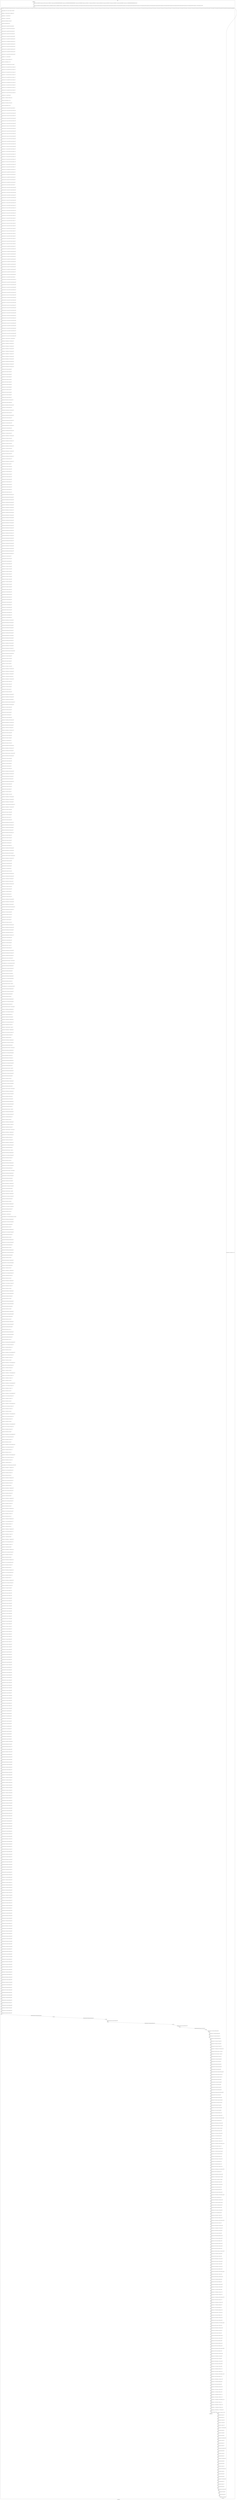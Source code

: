 digraph G {
label="Btor2XCFA";
subgraph cluster_0 {
label="main";
main_init[];
l1[];
l3[];
l4[];
l5[];
l6[];
l7[];
l8[];
l9[];
l10[];
l11[];
l12[];
l13[];
l14[];
l15[];
l16[];
l17[];
l18[];
l19[];
l20[];
l21[];
l22[];
l23[];
l24[];
l25[];
l26[];
l27[];
l28[];
l29[];
l30[];
l31[];
l32[];
l33[];
l34[];
l35[];
l36[];
l37[];
l38[];
l39[];
l40[];
l41[];
l42[];
l43[];
l44[];
l45[];
l46[];
l47[];
l48[];
l49[];
l50[];
l51[];
l52[];
l53[];
l54[];
l55[];
l56[];
l57[];
l58[];
l59[];
l60[];
l61[];
l62[];
l63[];
l64[];
l65[];
l66[];
l67[];
l68[];
l69[];
l70[];
l71[];
l72[];
l73[];
l74[];
l75[];
l76[];
l77[];
l78[];
l79[];
l80[];
l81[];
l82[];
l83[];
l84[];
l85[];
l86[];
l87[];
l88[];
l89[];
l90[];
l91[];
l92[];
l93[];
l94[];
l95[];
l96[];
l97[];
l98[];
l99[];
l100[];
l101[];
l102[];
l103[];
l104[];
l105[];
l106[];
l107[];
l108[];
l109[];
l110[];
l111[];
l112[];
l113[];
l114[];
l115[];
l116[];
l117[];
l118[];
l119[];
l120[];
l121[];
l122[];
l123[];
l124[];
l125[];
l126[];
l127[];
l128[];
l129[];
l130[];
l131[];
l132[];
l133[];
l134[];
l135[];
l136[];
l137[];
l138[];
l139[];
l140[];
l141[];
l142[];
l143[];
l144[];
l145[];
l146[];
l147[];
l148[];
l149[];
l150[];
l151[];
l152[];
l153[];
l154[];
l155[];
l156[];
l157[];
l158[];
l159[];
l160[];
l161[];
l162[];
l163[];
l164[];
l165[];
l166[];
l167[];
l168[];
l169[];
l170[];
l171[];
l172[];
l173[];
l174[];
l175[];
l176[];
l177[];
l178[];
l179[];
l180[];
l181[];
l182[];
l183[];
l184[];
l185[];
l186[];
l187[];
l188[];
l189[];
l190[];
l191[];
l192[];
l193[];
l194[];
l195[];
l196[];
l197[];
l198[];
l199[];
l200[];
l201[];
l202[];
l203[];
l204[];
l205[];
l206[];
l207[];
l208[];
l209[];
l210[];
l211[];
l212[];
l213[];
l214[];
l215[];
l216[];
l217[];
l218[];
l219[];
l220[];
l221[];
l222[];
l223[];
l224[];
l225[];
l226[];
l227[];
l228[];
l229[];
l230[];
l231[];
l232[];
l233[];
l234[];
l235[];
l236[];
l237[];
l238[];
l239[];
l240[];
l241[];
l242[];
l243[];
l244[];
l245[];
l246[];
l247[];
l248[];
l249[];
l250[];
l251[];
l252[];
l253[];
l254[];
l255[];
l256[];
l257[];
l258[];
l259[];
l260[];
l261[];
l262[];
l263[];
l264[];
l265[];
l266[];
l267[];
l268[];
l269[];
l270[];
l271[];
l272[];
l273[];
l274[];
l275[];
l276[];
l277[];
l278[];
l279[];
l280[];
l281[];
l282[];
l283[];
l284[];
l285[];
l286[];
l287[];
l288[];
l289[];
l290[];
l291[];
l292[];
l293[];
l294[];
l295[];
l296[];
l297[];
l298[];
l299[];
l300[];
l301[];
l302[];
l303[];
l304[];
l305[];
l306[];
l307[];
l308[];
l309[];
l310[];
l311[];
l312[];
l313[];
l314[];
l315[];
l316[];
l317[];
l318[];
l319[];
l320[];
l321[];
l322[];
l323[];
l324[];
l325[];
l326[];
l327[];
l328[];
l329[];
l330[];
l331[];
l332[];
l333[];
l334[];
l335[];
l336[];
l337[];
l338[];
l339[];
l340[];
l341[];
l342[];
l343[];
l344[];
l345[];
l346[];
l347[];
l348[];
l349[];
l350[];
l351[];
l352[];
l353[];
l354[];
l355[];
l356[];
l357[];
l358[];
l359[];
l360[];
l361[];
l362[];
l363[];
l364[];
l365[];
l366[];
l367[];
l368[];
l369[];
l370[];
l371[];
l372[];
l373[];
l374[];
l375[];
l376[];
l377[];
l378[];
l379[];
l380[];
l381[];
l382[];
l383[];
l384[];
l385[];
l386[];
l387[];
l388[];
l389[];
l390[];
l391[];
l392[];
l393[];
l394[];
l395[];
l396[];
l397[];
l398[];
l399[];
l400[];
l401[];
l402[];
l403[];
l404[];
l405[];
l406[];
l407[];
l408[];
l409[];
l410[];
l411[];
l412[];
l413[];
l414[];
l415[];
l416[];
l417[];
l418[];
l419[];
l420[];
l421[];
l422[];
l423[];
l424[];
l425[];
l426[];
l427[];
l428[];
l429[];
l430[];
l431[];
l432[];
l433[];
l434[];
l435[];
l436[];
l437[];
l438[];
l439[];
l440[];
l441[];
l442[];
l443[];
l444[];
l445[];
l446[];
l447[];
l448[];
l449[];
l450[];
l451[];
l452[];
l453[];
l454[];
l455[];
l456[];
l457[];
l458[];
l459[];
l460[];
l461[];
l462[];
l463[];
l464[];
l465[];
l466[];
l467[];
l468[];
l469[];
l470[];
l471[];
l472[];
l473[];
l474[];
l475[];
l476[];
l477[];
l478[];
l479[];
l480[];
l481[];
l482[];
l483[];
l484[];
l485[];
l486[];
l487[];
l488[];
l489[];
l490[];
l491[];
l492[];
l493[];
l494[];
l495[];
l496[];
l497[];
l498[];
l499[];
l500[];
l501[];
l502[];
l503[];
l504[];
l505[];
l506[];
l507[];
l508[];
l509[];
l510[];
l511[];
l512[];
l513[];
l514[];
l515[];
l516[];
l517[];
l518[];
l519[];
l520[];
l521[];
l522[];
l523[];
l524[];
l525[];
l526[];
l527[];
l528[];
l529[];
l530[];
l531[];
l532[];
l533[];
l534[];
l535[];
l536[];
l537[];
l538[];
l539[];
l540[];
l541[];
l542[];
l543[];
l544[];
l545[];
l546[];
l547[];
l548[];
l549[];
l550[];
l551[];
l552[];
l553[];
l554[];
l555[];
l556[];
l557[];
l558[];
l559[];
l560[];
l561[];
l562[];
l563[];
l564[];
l565[];
l566[];
l567[];
l568[];
l569[];
l570[];
l571[];
l572[];
l573[];
l574[];
l575[];
l576[];
l577[];
l578[];
l579[];
l580[];
l581[];
l582[];
l583[];
l584[];
l585[];
l586[];
l587[];
l588[];
l589[];
l590[];
l591[];
l592[];
l593[];
l594[];
l595[];
l596[];
l597[];
l598[];
l599[];
l600[];
l601[];
l602[];
l603[];
l604[];
l605[];
l606[];
l607[];
l608[];
l609[];
l610[];
l611[];
l612[];
l613[];
l614[];
l615[];
l616[];
l617[];
l618[];
l619[];
l620[];
l621[];
l622[];
l623[];
l624[];
l625[];
l626[];
l627[];
l628[];
l629[];
l630[];
l631[];
l632[];
l633[];
l634[];
l635[];
l636[];
l637[];
l638[];
l639[];
l640[];
l641[];
l642[];
l643[];
l644[];
l645[];
l646[];
l647[];
l648[];
l649[];
l650[];
l651[];
l652[];
l653[];
l654[];
l655[];
l656[];
l657[];
l658[];
l659[];
l660[];
l661[];
l662[];
l663[];
l664[];
l665[];
l666[];
l667[];
l668[];
l669[];
l670[];
l671[];
l672[];
l673[];
l674[];
l675[];
l676[];
l677[];
l678[];
l679[];
l680[];
l681[];
l682[];
l683[];
l684[];
l685[];
l686[];
l687[];
l688[];
l689[];
l690[];
l691[];
l692[];
l693[];
l694[];
l695[];
l696[];
l697[];
l698[];
l699[];
l700[];
l701[];
l702[];
l703[];
l704[];
l705[];
l706[];
l707[];
l708[];
l709[];
l710[];
l711[];
l712[];
l713[];
l714[];
l715[];
l716[];
l717[];
l718[];
l719[];
l720[];
l721[];
l722[];
l723[];
l724[];
l725[];
l726[];
l727[];
l728[];
l729[];
l730[];
l731[];
l732[];
l733[];
l734[];
l735[];
l736[];
l737[];
l738[];
l739[];
l740[];
l741[];
l742[];
l743[];
l744[];
l745[];
l746[];
l747[];
l748[];
l749[];
l750[];
l751[];
l752[];
l753[];
l754[];
l755[];
l756[];
l757[];
l758[];
l759[];
l760[];
l761[];
l762[];
l763[];
l764[];
l765[];
l766[];
l767[];
l768[];
l769[];
l770[];
l771[];
l772[];
l773[];
l774[];
l775[];
l776[];
l777[];
l778[];
l779[];
l780[];
l781[];
l782[];
l783[];
l784[];
l785[];
l786[];
l787[];
l788[];
l789[];
l790[];
l791[];
l792[];
l793[];
l794[];
l795[];
l796[];
l797[];
l798[];
l799[];
l800[];
l801[];
l802[];
l803[];
l804[];
l805[];
l806[];
l807[];
l808[];
l809[];
l810[];
l811[];
l812[];
l813[];
l814[];
l815[];
l816[];
l817[];
l818[];
l819[];
l820[];
l821[];
l822[];
l823[];
l824[];
l825[];
l826[];
l827[];
l828[];
l829[];
l830[];
l831[];
l832[];
l833[];
l834[];
l835[];
l836[];
l837[];
l838[];
l839[];
l840[];
l841[];
l842[];
l843[];
l844[];
l845[];
l846[];
l847[];
l848[];
l849[];
l850[];
l851[];
l852[];
l853[];
l854[];
l855[];
l856[];
l857[];
l858[];
l859[];
l860[];
l861[];
l862[];
l863[];
l864[];
l865[];
l866[];
l867[];
l868[];
l869[];
l870[];
l871[];
l872[];
l873[];
l874[];
l875[];
l876[];
l877[];
l878[];
l879[];
l880[];
l881[];
l882[];
l883[];
l884[];
l885[];
l886[];
l887[];
l888[];
l889[];
l890[];
l891[];
l892[];
l893[];
l894[];
l895[];
l896[];
l897[];
l898[];
l899[];
l900[];
l901[];
l902[];
l903[];
l904[];
l905[];
l906[];
l907[];
l908[];
l909[];
l910[];
l911[];
l912[];
l913[];
l914[];
l915[];
l916[];
l917[];
l918[];
l919[];
l920[];
l921[];
l922[];
l923[];
l924[];
l925[];
l926[];
l927[];
l928[];
l929[];
l930[];
l931[];
l932[];
l933[];
l934[];
l935[];
l936[];
l937[];
l938[];
l939[];
l940[];
l941[];
l942[];
main_error[];
l943[];
l944[];
l945[];
l946[];
l947[];
l948[];
l949[];
l950[];
l951[];
l952[];
l953[];
l954[];
l955[];
l956[];
l957[];
l958[];
l959[];
l960[];
l961[];
l962[];
l963[];
l964[];
l965[];
l966[];
l967[];
l968[];
l969[];
l970[];
l971[];
l972[];
l973[];
l974[];
l975[];
l976[];
main_init -> l1 [label="[(assign const_5 #b00000000),(assign const_16 #b0),(assign const_75 #b00000110),(assign const_80 #b000000000000000000000000),(assign const_109 #b00000000000000000000000000000001),(assign const_186 #b00000000),(assign const_193 #b00011110),(assign const_196 #b00011001),(assign const_198 #b00010100),(assign const_200 #b00001010),(assign const_202 #b00000101),(assign const_560 #b00000001),(assign const_748 #b00000000000000000000000010001100)] "];
l3 -> l4 [label="[(havoc input_79),(havoc input_85),(havoc input_86),(havoc input_87),(havoc input_88),(havoc input_89),(havoc input_90),(havoc input_91),(havoc input_92),(havoc input_93),(havoc input_94),(havoc input_95),(havoc input_129),(havoc input_130),(havoc input_131),(havoc input_132),(havoc input_133),(havoc input_134),(havoc input_135),(havoc input_136),(havoc input_137),(havoc input_138),(havoc input_139),(havoc input_140),(havoc input_141),(havoc input_144),(havoc input_145),(havoc input_146),(havoc input_147),(havoc input_148),(havoc input_149),(havoc input_150),(havoc input_151),(havoc input_152),(havoc input_153),(havoc input_154),(havoc input_187),(havoc input_188),(havoc input_189),(havoc input_190),(havoc input_191),(havoc input_192),(havoc input_194),(havoc input_195),(havoc input_197),(havoc input_199),(havoc input_201),(havoc input_203),(havoc input_241),(havoc input_242),(havoc input_243),(havoc input_244),(havoc input_245),(havoc input_246),(havoc input_297),(havoc input_337),(havoc input_340),(havoc input_343),(havoc input_346),(havoc input_349),(havoc input_352)] "];
l4 -> l5 [label="[(assign comparison_76 (ite (= const_75 state_10) #b1 #b0))] "];
l5 -> l6 [label="[(assign binary_77 (bvand (bvnot state_73) comparison_76))] "];
l6 -> l7 [label="[(assign binary_81 (++ const_80 state_12))] "];
l7 -> l8 [label="[(assign binary_82 (++ const_80 state_6))] "];
l8 -> l9 [label="[(assign binary_83 (bvadd binary_81 binary_82))] "];
l9 -> l10 [label="[(assign slice_84 (extract binary_83 0 8))] "];
l10 -> l11 [label="[(assign ternary_96 (ite (= input_95 #b1) slice_84 state_6))] "];
l11 -> l12 [label="[(assign ternary_97 (ite (= input_94 #b1) slice_84 ternary_96))] "];
l12 -> l13 [label="[(assign ternary_98 (ite (= input_93 #b1) slice_84 ternary_97))] "];
l13 -> l14 [label="[(assign ternary_99 (ite (= input_92 #b1) slice_84 ternary_98))] "];
l14 -> l15 [label="[(assign ternary_100 (ite (= input_91 #b1) slice_84 ternary_99))] "];
l15 -> l16 [label="[(assign ternary_101 (ite (= input_90 #b1) slice_84 ternary_100))] "];
l16 -> l17 [label="[(assign ternary_102 (ite (= input_89 #b1) slice_84 ternary_101))] "];
l17 -> l18 [label="[(assign ternary_103 (ite (= input_88 #b1) slice_84 ternary_102))] "];
l18 -> l19 [label="[(assign ternary_104 (ite (= input_87 #b1) slice_84 ternary_103))] "];
l19 -> l20 [label="[(assign ternary_105 (ite (= input_86 #b1) slice_84 ternary_104))] "];
l20 -> l21 [label="[(assign ternary_106 (ite (= input_85 #b1) slice_84 ternary_105))] "];
l21 -> l22 [label="[(assign ternary_107 (ite (= input_79 #b1) slice_84 ternary_106))] "];
l22 -> l23 [label="[(assign binary_110 (++ const_80 state_8))] "];
l23 -> l24 [label="[(assign binary_111 (bvsub const_109 binary_110))] "];
l24 -> l25 [label="[(assign slice_112 (extract binary_111 0 8))] "];
l25 -> l26 [label="[(assign ternary_113 (ite (= input_95 #b1) slice_112 state_8))] "];
l26 -> l27 [label="[(assign ternary_114 (ite (= input_94 #b1) slice_112 ternary_113))] "];
l27 -> l28 [label="[(assign ternary_115 (ite (= input_93 #b1) slice_112 ternary_114))] "];
l28 -> l29 [label="[(assign ternary_116 (ite (= input_92 #b1) slice_112 ternary_115))] "];
l29 -> l30 [label="[(assign ternary_117 (ite (= input_91 #b1) slice_112 ternary_116))] "];
l30 -> l31 [label="[(assign ternary_118 (ite (= input_90 #b1) slice_112 ternary_117))] "];
l31 -> l32 [label="[(assign ternary_119 (ite (= input_89 #b1) slice_112 ternary_118))] "];
l32 -> l33 [label="[(assign ternary_120 (ite (= input_88 #b1) slice_112 ternary_119))] "];
l33 -> l34 [label="[(assign ternary_121 (ite (= input_87 #b1) slice_112 ternary_120))] "];
l34 -> l35 [label="[(assign ternary_122 (ite (= input_86 #b1) slice_112 ternary_121))] "];
l35 -> l36 [label="[(assign ternary_123 (ite (= input_85 #b1) slice_112 ternary_122))] "];
l36 -> l37 [label="[(assign ternary_124 (ite (= input_79 #b1) slice_112 ternary_123))] "];
l37 -> l38 [label="[(assign binary_126 (++ const_80 state_10))] "];
l38 -> l39 [label="[(assign binary_127 (bvadd const_109 binary_126))] "];
l39 -> l40 [label="[(assign slice_128 (extract binary_127 0 8))] "];
l40 -> l41 [label="[(assign binary_142 (bvsub binary_126 const_109))] "];
l41 -> l42 [label="[(assign slice_143 (extract binary_142 0 8))] "];
l42 -> l43 [label="[(assign ternary_155 (ite (= input_154 #b1) slice_143 state_10))] "];
l43 -> l44 [label="[(assign ternary_156 (ite (= input_153 #b1) slice_143 ternary_155))] "];
l44 -> l45 [label="[(assign ternary_157 (ite (= input_152 #b1) slice_143 ternary_156))] "];
l45 -> l46 [label="[(assign ternary_158 (ite (= input_151 #b1) slice_143 ternary_157))] "];
l46 -> l47 [label="[(assign ternary_159 (ite (= input_150 #b1) slice_143 ternary_158))] "];
l47 -> l48 [label="[(assign ternary_160 (ite (= input_149 #b1) slice_143 ternary_159))] "];
l48 -> l49 [label="[(assign ternary_161 (ite (= input_148 #b1) slice_143 ternary_160))] "];
l49 -> l50 [label="[(assign ternary_162 (ite (= input_147 #b1) slice_143 ternary_161))] "];
l50 -> l51 [label="[(assign ternary_163 (ite (= input_146 #b1) slice_143 ternary_162))] "];
l51 -> l52 [label="[(assign ternary_164 (ite (= input_145 #b1) slice_143 ternary_163))] "];
l52 -> l53 [label="[(assign ternary_165 (ite (= input_144 #b1) slice_143 ternary_164))] "];
l53 -> l54 [label="[(assign ternary_166 (ite (= input_141 #b1) slice_143 ternary_165))] "];
l54 -> l55 [label="[(assign ternary_167 (ite (= input_140 #b1) slice_128 ternary_166))] "];
l55 -> l56 [label="[(assign ternary_168 (ite (= input_139 #b1) slice_128 ternary_167))] "];
l56 -> l57 [label="[(assign ternary_169 (ite (= input_138 #b1) slice_128 ternary_168))] "];
l57 -> l58 [label="[(assign ternary_170 (ite (= input_137 #b1) slice_128 ternary_169))] "];
l58 -> l59 [label="[(assign ternary_171 (ite (= input_136 #b1) slice_128 ternary_170))] "];
l59 -> l60 [label="[(assign ternary_172 (ite (= input_135 #b1) slice_128 ternary_171))] "];
l60 -> l61 [label="[(assign ternary_173 (ite (= input_134 #b1) slice_128 ternary_172))] "];
l61 -> l62 [label="[(assign ternary_174 (ite (= input_133 #b1) slice_128 ternary_173))] "];
l62 -> l63 [label="[(assign ternary_175 (ite (= input_132 #b1) slice_128 ternary_174))] "];
l63 -> l64 [label="[(assign ternary_176 (ite (= input_131 #b1) slice_128 ternary_175))] "];
l64 -> l65 [label="[(assign ternary_177 (ite (= input_130 #b1) slice_128 ternary_176))] "];
l65 -> l66 [label="[(assign ternary_178 (ite (= input_129 #b1) slice_128 ternary_177))] "];
l66 -> l67 [label="[(assign ternary_179 (ite (= input_95 #b1) slice_128 ternary_178))] "];
l67 -> l68 [label="[(assign ternary_180 (ite (= input_93 #b1) slice_128 ternary_179))] "];
l68 -> l69 [label="[(assign ternary_181 (ite (= input_91 #b1) slice_128 ternary_180))] "];
l69 -> l70 [label="[(assign ternary_182 (ite (= input_89 #b1) slice_128 ternary_181))] "];
l70 -> l71 [label="[(assign ternary_183 (ite (= input_87 #b1) slice_128 ternary_182))] "];
l71 -> l72 [label="[(assign ternary_184 (ite (= input_85 #b1) slice_128 ternary_183))] "];
l72 -> l73 [label="[(assign ternary_204 (ite (= input_203 #b1) const_202 state_12))] "];
l73 -> l74 [label="[(assign ternary_205 (ite (= input_154 #b1) const_202 ternary_204))] "];
l74 -> l75 [label="[(assign ternary_206 (ite (= input_201 #b1) const_200 ternary_205))] "];
l75 -> l76 [label="[(assign ternary_207 (ite (= input_152 #b1) const_200 ternary_206))] "];
l76 -> l77 [label="[(assign ternary_208 (ite (= input_199 #b1) const_198 ternary_207))] "];
l77 -> l78 [label="[(assign ternary_209 (ite (= input_150 #b1) const_198 ternary_208))] "];
l78 -> l79 [label="[(assign ternary_210 (ite (= input_197 #b1) const_196 ternary_209))] "];
l79 -> l80 [label="[(assign ternary_211 (ite (= input_148 #b1) const_196 ternary_210))] "];
l80 -> l81 [label="[(assign ternary_212 (ite (= input_195 #b1) const_193 ternary_211))] "];
l81 -> l82 [label="[(assign ternary_213 (ite (= input_146 #b1) const_193 ternary_212))] "];
l82 -> l83 [label="[(assign ternary_214 (ite (= input_194 #b1) const_193 ternary_213))] "];
l83 -> l84 [label="[(assign ternary_215 (ite (= input_144 #b1) const_193 ternary_214))] "];
l84 -> l85 [label="[(assign ternary_216 (ite (= input_134 #b1) state_14 ternary_215))] "];
l85 -> l86 [label="[(assign ternary_217 (ite (= input_192 #b1) state_14 ternary_216))] "];
l86 -> l87 [label="[(assign ternary_218 (ite (= input_133 #b1) state_14 ternary_217))] "];
l87 -> l88 [label="[(assign ternary_219 (ite (= input_191 #b1) state_14 ternary_218))] "];
l88 -> l89 [label="[(assign ternary_220 (ite (= input_132 #b1) state_14 ternary_219))] "];
l89 -> l90 [label="[(assign ternary_221 (ite (= input_190 #b1) state_14 ternary_220))] "];
l90 -> l91 [label="[(assign ternary_222 (ite (= input_131 #b1) state_14 ternary_221))] "];
l91 -> l92 [label="[(assign ternary_223 (ite (= input_189 #b1) state_14 ternary_222))] "];
l92 -> l93 [label="[(assign ternary_224 (ite (= input_130 #b1) state_14 ternary_223))] "];
l93 -> l94 [label="[(assign ternary_225 (ite (= input_188 #b1) state_14 ternary_224))] "];
l94 -> l95 [label="[(assign ternary_226 (ite (= input_129 #b1) state_14 ternary_225))] "];
l95 -> l96 [label="[(assign ternary_227 (ite (= input_187 #b1) state_14 ternary_226))] "];
l96 -> l97 [label="[(assign ternary_228 (ite (= input_95 #b1) const_186 ternary_227))] "];
l97 -> l98 [label="[(assign ternary_229 (ite (= input_94 #b1) const_186 ternary_228))] "];
l98 -> l99 [label="[(assign ternary_230 (ite (= input_93 #b1) const_186 ternary_229))] "];
l99 -> l100 [label="[(assign ternary_231 (ite (= input_92 #b1) const_186 ternary_230))] "];
l100 -> l101 [label="[(assign ternary_232 (ite (= input_91 #b1) const_186 ternary_231))] "];
l101 -> l102 [label="[(assign ternary_233 (ite (= input_90 #b1) const_186 ternary_232))] "];
l102 -> l103 [label="[(assign ternary_234 (ite (= input_89 #b1) const_186 ternary_233))] "];
l103 -> l104 [label="[(assign ternary_235 (ite (= input_88 #b1) const_186 ternary_234))] "];
l104 -> l105 [label="[(assign ternary_236 (ite (= input_87 #b1) const_186 ternary_235))] "];
l105 -> l106 [label="[(assign ternary_237 (ite (= input_86 #b1) const_186 ternary_236))] "];
l106 -> l107 [label="[(assign ternary_238 (ite (= input_85 #b1) const_186 ternary_237))] "];
l107 -> l108 [label="[(assign ternary_239 (ite (= input_79 #b1) const_186 ternary_238))] "];
l108 -> l109 [label="[(assign ternary_247 (ite (= input_246 #b1) const_202 state_14))] "];
l109 -> l110 [label="[(assign ternary_248 (ite (= input_153 #b1) const_202 ternary_247))] "];
l110 -> l111 [label="[(assign ternary_249 (ite (= input_245 #b1) const_200 ternary_248))] "];
l111 -> l112 [label="[(assign ternary_250 (ite (= input_151 #b1) const_200 ternary_249))] "];
l112 -> l113 [label="[(assign ternary_251 (ite (= input_244 #b1) const_198 ternary_250))] "];
l113 -> l114 [label="[(assign ternary_252 (ite (= input_149 #b1) const_198 ternary_251))] "];
l114 -> l115 [label="[(assign ternary_253 (ite (= input_243 #b1) const_196 ternary_252))] "];
l115 -> l116 [label="[(assign ternary_254 (ite (= input_147 #b1) const_196 ternary_253))] "];
l116 -> l117 [label="[(assign ternary_255 (ite (= input_242 #b1) const_193 ternary_254))] "];
l117 -> l118 [label="[(assign ternary_256 (ite (= input_145 #b1) const_193 ternary_255))] "];
l118 -> l119 [label="[(assign ternary_257 (ite (= input_241 #b1) const_193 ternary_256))] "];
l119 -> l120 [label="[(assign ternary_258 (ite (= input_141 #b1) const_193 ternary_257))] "];
l120 -> l121 [label="[(assign ternary_259 (ite (= input_134 #b1) const_186 ternary_258))] "];
l121 -> l122 [label="[(assign ternary_260 (ite (= input_192 #b1) const_186 ternary_259))] "];
l122 -> l123 [label="[(assign ternary_261 (ite (= input_133 #b1) const_186 ternary_260))] "];
l123 -> l124 [label="[(assign ternary_262 (ite (= input_191 #b1) const_186 ternary_261))] "];
l124 -> l125 [label="[(assign ternary_263 (ite (= input_132 #b1) const_186 ternary_262))] "];
l125 -> l126 [label="[(assign ternary_264 (ite (= input_190 #b1) const_186 ternary_263))] "];
l126 -> l127 [label="[(assign ternary_265 (ite (= input_131 #b1) const_186 ternary_264))] "];
l127 -> l128 [label="[(assign ternary_266 (ite (= input_189 #b1) const_186 ternary_265))] "];
l128 -> l129 [label="[(assign ternary_267 (ite (= input_130 #b1) const_186 ternary_266))] "];
l129 -> l130 [label="[(assign ternary_268 (ite (= input_188 #b1) const_186 ternary_267))] "];
l130 -> l131 [label="[(assign ternary_269 (ite (= input_129 #b1) const_186 ternary_268))] "];
l131 -> l132 [label="[(assign ternary_270 (ite (= input_187 #b1) const_186 ternary_269))] "];
l132 -> l133 [label="[(assign binary_272 (bvand (bvnot state_17) (bvnot input_203)))] "];
l133 -> l134 [label="[(assign binary_273 (bvand binary_272 (bvnot input_154)))] "];
l134 -> l135 [label="[(assign binary_274 (bvand binary_273 (bvnot input_201)))] "];
l135 -> l136 [label="[(assign binary_275 (bvand binary_274 (bvnot input_152)))] "];
l136 -> l137 [label="[(assign binary_276 (bvand binary_275 (bvnot input_199)))] "];
l137 -> l138 [label="[(assign binary_277 (bvand binary_276 (bvnot input_150)))] "];
l138 -> l139 [label="[(assign binary_278 (bvand binary_277 (bvnot input_197)))] "];
l139 -> l140 [label="[(assign binary_279 (bvand binary_278 (bvnot input_148)))] "];
l140 -> l141 [label="[(assign binary_280 (bvand binary_279 (bvnot input_195)))] "];
l141 -> l142 [label="[(assign binary_281 (bvand binary_280 (bvnot input_146)))] "];
l142 -> l143 [label="[(assign binary_282 (bvand binary_281 (bvnot input_194)))] "];
l143 -> l144 [label="[(assign binary_283 (bvand binary_282 (bvnot input_144)))] "];
l144 -> l145 [label="[(assign binary_284 (bvor binary_283 input_95))] "];
l145 -> l146 [label="[(assign binary_285 (bvor binary_284 input_94))] "];
l146 -> l147 [label="[(assign binary_286 (bvor binary_285 input_93))] "];
l147 -> l148 [label="[(assign binary_287 (bvor binary_286 input_92))] "];
l148 -> l149 [label="[(assign binary_288 (bvor binary_287 input_91))] "];
l149 -> l150 [label="[(assign binary_289 (bvor binary_288 input_90))] "];
l150 -> l151 [label="[(assign binary_290 (bvor binary_289 input_89))] "];
l151 -> l152 [label="[(assign binary_291 (bvor binary_290 input_88))] "];
l152 -> l153 [label="[(assign binary_292 (bvor binary_291 input_87))] "];
l153 -> l154 [label="[(assign binary_293 (bvor binary_292 input_86))] "];
l154 -> l155 [label="[(assign binary_294 (bvor binary_293 input_85))] "];
l155 -> l156 [label="[(assign binary_295 (bvor binary_294 input_79))] "];
l156 -> l157 [label="[(assign binary_298 (bvand state_19 (bvnot input_297)))] "];
l157 -> l158 [label="[(assign binary_299 (bvor binary_298 input_203))] "];
l158 -> l159 [label="[(assign binary_300 (bvand binary_299 (bvnot input_246)))] "];
l159 -> l160 [label="[(assign binary_301 (bvor binary_300 input_154))] "];
l160 -> l161 [label="[(assign binary_302 (bvand binary_301 (bvnot input_153)))] "];
l161 -> l162 [label="[(assign binary_303 (bvor binary_302 input_201))] "];
l162 -> l163 [label="[(assign binary_304 (bvand binary_303 (bvnot input_245)))] "];
l163 -> l164 [label="[(assign binary_305 (bvor binary_304 input_152))] "];
l164 -> l165 [label="[(assign binary_306 (bvand binary_305 (bvnot input_151)))] "];
l165 -> l166 [label="[(assign binary_307 (bvor binary_306 input_199))] "];
l166 -> l167 [label="[(assign binary_308 (bvand binary_307 (bvnot input_244)))] "];
l167 -> l168 [label="[(assign binary_309 (bvor binary_308 input_150))] "];
l168 -> l169 [label="[(assign binary_310 (bvand binary_309 (bvnot input_149)))] "];
l169 -> l170 [label="[(assign binary_311 (bvor binary_310 input_197))] "];
l170 -> l171 [label="[(assign binary_312 (bvand binary_311 (bvnot input_243)))] "];
l171 -> l172 [label="[(assign binary_313 (bvor binary_312 input_148))] "];
l172 -> l173 [label="[(assign binary_314 (bvand binary_313 (bvnot input_147)))] "];
l173 -> l174 [label="[(assign binary_315 (bvor binary_314 input_195))] "];
l174 -> l175 [label="[(assign binary_316 (bvand binary_315 (bvnot input_242)))] "];
l175 -> l176 [label="[(assign binary_317 (bvor binary_316 input_146))] "];
l176 -> l177 [label="[(assign binary_318 (bvand binary_317 (bvnot input_145)))] "];
l177 -> l178 [label="[(assign binary_319 (bvor binary_318 input_194))] "];
l178 -> l179 [label="[(assign binary_320 (bvand binary_319 (bvnot input_241)))] "];
l179 -> l180 [label="[(assign binary_321 (bvor binary_320 input_144))] "];
l180 -> l181 [label="[(assign binary_322 (bvand binary_321 (bvnot input_141)))] "];
l181 -> l182 [label="[(assign binary_324 (bvor state_21 input_246))] "];
l182 -> l183 [label="[(assign binary_325 (bvor binary_324 input_153))] "];
l183 -> l184 [label="[(assign binary_326 (bvor binary_325 input_245))] "];
l184 -> l185 [label="[(assign binary_327 (bvor binary_326 input_151))] "];
l185 -> l186 [label="[(assign binary_328 (bvor binary_327 input_244))] "];
l186 -> l187 [label="[(assign binary_329 (bvor binary_328 input_149))] "];
l187 -> l188 [label="[(assign binary_330 (bvor binary_329 input_243))] "];
l188 -> l189 [label="[(assign binary_331 (bvor binary_330 input_147))] "];
l189 -> l190 [label="[(assign binary_332 (bvor binary_331 input_242))] "];
l190 -> l191 [label="[(assign binary_333 (bvor binary_332 input_145))] "];
l191 -> l192 [label="[(assign binary_334 (bvor binary_333 input_241))] "];
l192 -> l193 [label="[(assign binary_335 (bvor binary_334 input_141))] "];
l193 -> l194 [label="[(assign binary_336 (bvand binary_335 (bvnot input_140)))] "];
l194 -> l195 [label="[(assign binary_338 (bvand binary_336 (bvnot input_337)))] "];
l195 -> l196 [label="[(assign binary_339 (bvand binary_338 (bvnot input_139)))] "];
l196 -> l197 [label="[(assign binary_341 (bvand binary_339 (bvnot input_340)))] "];
l197 -> l198 [label="[(assign binary_342 (bvand binary_341 (bvnot input_138)))] "];
l198 -> l199 [label="[(assign binary_344 (bvand binary_342 (bvnot input_343)))] "];
l199 -> l200 [label="[(assign binary_345 (bvand binary_344 (bvnot input_137)))] "];
l200 -> l201 [label="[(assign binary_347 (bvand binary_345 (bvnot input_346)))] "];
l201 -> l202 [label="[(assign binary_348 (bvand binary_347 (bvnot input_136)))] "];
l202 -> l203 [label="[(assign binary_350 (bvand binary_348 (bvnot input_349)))] "];
l203 -> l204 [label="[(assign binary_351 (bvand binary_350 (bvnot input_135)))] "];
l204 -> l205 [label="[(assign binary_353 (bvand binary_351 (bvnot input_352)))] "];
l205 -> l206 [label="[(assign binary_354 (bvand binary_353 (bvnot input_134)))] "];
l206 -> l207 [label="[(assign binary_355 (bvand binary_354 (bvnot input_192)))] "];
l207 -> l208 [label="[(assign binary_356 (bvand binary_355 (bvnot input_133)))] "];
l208 -> l209 [label="[(assign binary_357 (bvand binary_356 (bvnot input_191)))] "];
l209 -> l210 [label="[(assign binary_358 (bvand binary_357 (bvnot input_132)))] "];
l210 -> l211 [label="[(assign binary_359 (bvand binary_358 (bvnot input_190)))] "];
l211 -> l212 [label="[(assign binary_360 (bvand binary_359 (bvnot input_131)))] "];
l212 -> l213 [label="[(assign binary_361 (bvand binary_360 (bvnot input_189)))] "];
l213 -> l214 [label="[(assign binary_362 (bvand binary_361 (bvnot input_130)))] "];
l214 -> l215 [label="[(assign binary_363 (bvand binary_362 (bvnot input_188)))] "];
l215 -> l216 [label="[(assign binary_364 (bvand binary_363 (bvnot input_129)))] "];
l216 -> l217 [label="[(assign binary_365 (bvand binary_364 (bvnot input_187)))] "];
l217 -> l218 [label="[(assign binary_367 (bvor state_23 input_297))] "];
l218 -> l219 [label="[(assign binary_368 (bvor binary_367 input_140))] "];
l219 -> l220 [label="[(assign binary_369 (bvor binary_368 input_337))] "];
l220 -> l221 [label="[(assign binary_370 (bvor binary_369 input_139))] "];
l221 -> l222 [label="[(assign binary_371 (bvor binary_370 input_340))] "];
l222 -> l223 [label="[(assign binary_372 (bvor binary_371 input_138))] "];
l223 -> l224 [label="[(assign binary_373 (bvor binary_372 input_343))] "];
l224 -> l225 [label="[(assign binary_374 (bvor binary_373 input_137))] "];
l225 -> l226 [label="[(assign binary_375 (bvor binary_374 input_346))] "];
l226 -> l227 [label="[(assign binary_376 (bvor binary_375 input_136))] "];
l227 -> l228 [label="[(assign binary_377 (bvor binary_376 input_349))] "];
l228 -> l229 [label="[(assign binary_378 (bvor binary_377 input_135))] "];
l229 -> l230 [label="[(assign binary_379 (bvor binary_378 input_352))] "];
l230 -> l231 [label="[(assign binary_380 (bvor binary_379 input_134))] "];
l231 -> l232 [label="[(assign binary_381 (bvor binary_380 input_192))] "];
l232 -> l233 [label="[(assign binary_382 (bvor binary_381 input_133))] "];
l233 -> l234 [label="[(assign binary_383 (bvor binary_382 input_191))] "];
l234 -> l235 [label="[(assign binary_384 (bvor binary_383 input_132))] "];
l235 -> l236 [label="[(assign binary_385 (bvor binary_384 input_190))] "];
l236 -> l237 [label="[(assign binary_386 (bvor binary_385 input_131))] "];
l237 -> l238 [label="[(assign binary_387 (bvor binary_386 input_189))] "];
l238 -> l239 [label="[(assign binary_388 (bvor binary_387 input_130))] "];
l239 -> l240 [label="[(assign binary_389 (bvor binary_388 input_188))] "];
l240 -> l241 [label="[(assign binary_390 (bvor binary_389 input_129))] "];
l241 -> l242 [label="[(assign binary_391 (bvor binary_390 input_187))] "];
l242 -> l243 [label="[(assign binary_392 (bvand binary_391 (bvnot input_95)))] "];
l243 -> l244 [label="[(assign binary_393 (bvand binary_392 (bvnot input_94)))] "];
l244 -> l245 [label="[(assign binary_394 (bvand binary_393 (bvnot input_93)))] "];
l245 -> l246 [label="[(assign binary_395 (bvand binary_394 (bvnot input_92)))] "];
l246 -> l247 [label="[(assign binary_396 (bvand binary_395 (bvnot input_91)))] "];
l247 -> l248 [label="[(assign binary_397 (bvand binary_396 (bvnot input_90)))] "];
l248 -> l249 [label="[(assign binary_398 (bvand binary_397 (bvnot input_89)))] "];
l249 -> l250 [label="[(assign binary_399 (bvand binary_398 (bvnot input_88)))] "];
l250 -> l251 [label="[(assign binary_400 (bvand binary_399 (bvnot input_87)))] "];
l251 -> l252 [label="[(assign binary_401 (bvand binary_400 (bvnot input_86)))] "];
l252 -> l253 [label="[(assign binary_402 (bvand binary_401 (bvnot input_85)))] "];
l253 -> l254 [label="[(assign binary_403 (bvand binary_402 (bvnot input_79)))] "];
l254 -> l255 [label="[(assign binary_405 (bvand (bvnot state_25) (bvnot input_203)))] "];
l255 -> l256 [label="[(assign binary_406 (bvand binary_405 (bvnot input_246)))] "];
l256 -> l257 [label="[(assign binary_407 (bvor binary_406 input_337))] "];
l257 -> l258 [label="[(assign binary_408 (bvor binary_407 input_192))] "];
l258 -> l259 [label="[(assign binary_409 (bvor binary_408 input_94))] "];
l259 -> l260 [label="[(assign binary_411 (bvor state_27 input_203))] "];
l260 -> l261 [label="[(assign binary_412 (bvor binary_411 input_246))] "];
l261 -> l262 [label="[(assign binary_413 (bvand binary_412 (bvnot input_140)))] "];
l262 -> l263 [label="[(assign binary_414 (bvand binary_413 (bvnot input_134)))] "];
l263 -> l264 [label="[(assign binary_415 (bvand binary_414 (bvnot input_95)))] "];
l264 -> l265 [label="[(assign binary_417 (bvand state_29 (bvnot input_154)))] "];
l265 -> l266 [label="[(assign binary_418 (bvand binary_417 (bvnot input_153)))] "];
l266 -> l267 [label="[(assign binary_419 (bvor binary_418 input_140))] "];
l267 -> l268 [label="[(assign binary_420 (bvor binary_419 input_134))] "];
l268 -> l269 [label="[(assign binary_421 (bvor binary_420 input_95))] "];
l269 -> l270 [label="[(assign binary_423 (bvor state_31 input_154))] "];
l270 -> l271 [label="[(assign binary_424 (bvor binary_423 input_153))] "];
l271 -> l272 [label="[(assign binary_425 (bvand binary_424 (bvnot input_337)))] "];
l272 -> l273 [label="[(assign binary_426 (bvand binary_425 (bvnot input_192)))] "];
l273 -> l274 [label="[(assign binary_427 (bvand binary_426 (bvnot input_94)))] "];
l274 -> l275 [label="[(assign binary_429 (bvand (bvnot state_33) (bvnot input_201)))] "];
l275 -> l276 [label="[(assign binary_430 (bvand binary_429 (bvnot input_245)))] "];
l276 -> l277 [label="[(assign binary_431 (bvor binary_430 input_340))] "];
l277 -> l278 [label="[(assign binary_432 (bvor binary_431 input_191))] "];
l278 -> l279 [label="[(assign binary_433 (bvor binary_432 input_92))] "];
l279 -> l280 [label="[(assign binary_435 (bvor state_35 input_201))] "];
l280 -> l281 [label="[(assign binary_436 (bvor binary_435 input_245))] "];
l281 -> l282 [label="[(assign binary_437 (bvand binary_436 (bvnot input_139)))] "];
l282 -> l283 [label="[(assign binary_438 (bvand binary_437 (bvnot input_133)))] "];
l283 -> l284 [label="[(assign binary_439 (bvand binary_438 (bvnot input_93)))] "];
l284 -> l285 [label="[(assign binary_441 (bvand state_37 (bvnot input_152)))] "];
l285 -> l286 [label="[(assign binary_442 (bvand binary_441 (bvnot input_151)))] "];
l286 -> l287 [label="[(assign binary_443 (bvor binary_442 input_139))] "];
l287 -> l288 [label="[(assign binary_444 (bvor binary_443 input_133))] "];
l288 -> l289 [label="[(assign binary_445 (bvor binary_444 input_93))] "];
l289 -> l290 [label="[(assign binary_447 (bvor state_39 input_152))] "];
l290 -> l291 [label="[(assign binary_448 (bvor binary_447 input_151))] "];
l291 -> l292 [label="[(assign binary_449 (bvand binary_448 (bvnot input_340)))] "];
l292 -> l293 [label="[(assign binary_450 (bvand binary_449 (bvnot input_191)))] "];
l293 -> l294 [label="[(assign binary_451 (bvand binary_450 (bvnot input_92)))] "];
l294 -> l295 [label="[(assign binary_453 (bvand (bvnot state_41) (bvnot input_199)))] "];
l295 -> l296 [label="[(assign binary_454 (bvand binary_453 (bvnot input_244)))] "];
l296 -> l297 [label="[(assign binary_455 (bvor binary_454 input_343))] "];
l297 -> l298 [label="[(assign binary_456 (bvor binary_455 input_190))] "];
l298 -> l299 [label="[(assign binary_457 (bvor binary_456 input_90))] "];
l299 -> l300 [label="[(assign binary_459 (bvor state_43 input_199))] "];
l300 -> l301 [label="[(assign binary_460 (bvor binary_459 input_244))] "];
l301 -> l302 [label="[(assign binary_461 (bvand binary_460 (bvnot input_138)))] "];
l302 -> l303 [label="[(assign binary_462 (bvand binary_461 (bvnot input_132)))] "];
l303 -> l304 [label="[(assign binary_463 (bvand binary_462 (bvnot input_91)))] "];
l304 -> l305 [label="[(assign binary_465 (bvand state_45 (bvnot input_150)))] "];
l305 -> l306 [label="[(assign binary_466 (bvand binary_465 (bvnot input_149)))] "];
l306 -> l307 [label="[(assign binary_467 (bvor binary_466 input_138))] "];
l307 -> l308 [label="[(assign binary_468 (bvor binary_467 input_132))] "];
l308 -> l309 [label="[(assign binary_469 (bvor binary_468 input_91))] "];
l309 -> l310 [label="[(assign binary_471 (bvor state_47 input_150))] "];
l310 -> l311 [label="[(assign binary_472 (bvor binary_471 input_149))] "];
l311 -> l312 [label="[(assign binary_473 (bvand binary_472 (bvnot input_343)))] "];
l312 -> l313 [label="[(assign binary_474 (bvand binary_473 (bvnot input_190)))] "];
l313 -> l314 [label="[(assign binary_475 (bvand binary_474 (bvnot input_90)))] "];
l314 -> l315 [label="[(assign binary_477 (bvand (bvnot state_49) (bvnot input_197)))] "];
l315 -> l316 [label="[(assign binary_478 (bvand binary_477 (bvnot input_243)))] "];
l316 -> l317 [label="[(assign binary_479 (bvor binary_478 input_346))] "];
l317 -> l318 [label="[(assign binary_480 (bvor binary_479 input_189))] "];
l318 -> l319 [label="[(assign binary_481 (bvor binary_480 input_88))] "];
l319 -> l320 [label="[(assign binary_483 (bvor state_51 input_197))] "];
l320 -> l321 [label="[(assign binary_484 (bvor binary_483 input_243))] "];
l321 -> l322 [label="[(assign binary_485 (bvand binary_484 (bvnot input_137)))] "];
l322 -> l323 [label="[(assign binary_486 (bvand binary_485 (bvnot input_131)))] "];
l323 -> l324 [label="[(assign binary_487 (bvand binary_486 (bvnot input_89)))] "];
l324 -> l325 [label="[(assign binary_489 (bvand state_53 (bvnot input_148)))] "];
l325 -> l326 [label="[(assign binary_490 (bvand binary_489 (bvnot input_147)))] "];
l326 -> l327 [label="[(assign binary_491 (bvor binary_490 input_137))] "];
l327 -> l328 [label="[(assign binary_492 (bvor binary_491 input_131))] "];
l328 -> l329 [label="[(assign binary_493 (bvor binary_492 input_89))] "];
l329 -> l330 [label="[(assign binary_495 (bvor state_55 input_148))] "];
l330 -> l331 [label="[(assign binary_496 (bvor binary_495 input_147))] "];
l331 -> l332 [label="[(assign binary_497 (bvand binary_496 (bvnot input_346)))] "];
l332 -> l333 [label="[(assign binary_498 (bvand binary_497 (bvnot input_189)))] "];
l333 -> l334 [label="[(assign binary_499 (bvand binary_498 (bvnot input_88)))] "];
l334 -> l335 [label="[(assign binary_501 (bvand (bvnot state_57) (bvnot input_195)))] "];
l335 -> l336 [label="[(assign binary_502 (bvand binary_501 (bvnot input_242)))] "];
l336 -> l337 [label="[(assign binary_503 (bvor binary_502 input_349))] "];
l337 -> l338 [label="[(assign binary_504 (bvor binary_503 input_188))] "];
l338 -> l339 [label="[(assign binary_505 (bvor binary_504 input_86))] "];
l339 -> l340 [label="[(assign binary_507 (bvor state_59 input_195))] "];
l340 -> l341 [label="[(assign binary_508 (bvor binary_507 input_242))] "];
l341 -> l342 [label="[(assign binary_509 (bvand binary_508 (bvnot input_136)))] "];
l342 -> l343 [label="[(assign binary_510 (bvand binary_509 (bvnot input_130)))] "];
l343 -> l344 [label="[(assign binary_511 (bvand binary_510 (bvnot input_87)))] "];
l344 -> l345 [label="[(assign binary_513 (bvand state_61 (bvnot input_146)))] "];
l345 -> l346 [label="[(assign binary_514 (bvand binary_513 (bvnot input_145)))] "];
l346 -> l347 [label="[(assign binary_515 (bvor binary_514 input_136))] "];
l347 -> l348 [label="[(assign binary_516 (bvor binary_515 input_130))] "];
l348 -> l349 [label="[(assign binary_517 (bvor binary_516 input_87))] "];
l349 -> l350 [label="[(assign binary_519 (bvor state_63 input_146))] "];
l350 -> l351 [label="[(assign binary_520 (bvor binary_519 input_145))] "];
l351 -> l352 [label="[(assign binary_521 (bvand binary_520 (bvnot input_349)))] "];
l352 -> l353 [label="[(assign binary_522 (bvand binary_521 (bvnot input_188)))] "];
l353 -> l354 [label="[(assign binary_523 (bvand binary_522 (bvnot input_86)))] "];
l354 -> l355 [label="[(assign binary_525 (bvand (bvnot state_65) (bvnot input_194)))] "];
l355 -> l356 [label="[(assign binary_526 (bvand binary_525 (bvnot input_241)))] "];
l356 -> l357 [label="[(assign binary_527 (bvor binary_526 input_352))] "];
l357 -> l358 [label="[(assign binary_528 (bvor binary_527 input_187))] "];
l358 -> l359 [label="[(assign binary_529 (bvor binary_528 input_79))] "];
l359 -> l360 [label="[(assign binary_531 (bvor state_67 input_194))] "];
l360 -> l361 [label="[(assign binary_532 (bvor binary_531 input_241))] "];
l361 -> l362 [label="[(assign binary_533 (bvand binary_532 (bvnot input_135)))] "];
l362 -> l363 [label="[(assign binary_534 (bvand binary_533 (bvnot input_129)))] "];
l363 -> l364 [label="[(assign binary_535 (bvand binary_534 (bvnot input_85)))] "];
l364 -> l365 [label="[(assign binary_537 (bvand state_69 (bvnot input_144)))] "];
l365 -> l366 [label="[(assign binary_538 (bvand binary_537 (bvnot input_141)))] "];
l366 -> l367 [label="[(assign binary_539 (bvor binary_538 input_135))] "];
l367 -> l368 [label="[(assign binary_540 (bvor binary_539 input_129))] "];
l368 -> l369 [label="[(assign binary_541 (bvor binary_540 input_85))] "];
l369 -> l370 [label="[(assign binary_543 (bvor state_71 input_144))] "];
l370 -> l371 [label="[(assign binary_544 (bvor binary_543 input_141))] "];
l371 -> l372 [label="[(assign binary_545 (bvand binary_544 (bvnot input_352)))] "];
l372 -> l373 [label="[(assign binary_546 (bvand binary_545 (bvnot input_187)))] "];
l373 -> l374 [label="[(assign binary_547 (bvand binary_546 (bvnot input_79)))] "];
l374 -> l375 [label="[(assign binary_549 (bvor state_19 (bvnot input_297)))] "];
l375 -> l376 [label="[(assign binary_550 (bvand (bvnot state_17) (bvnot state_25)))] "];
l376 -> l377 [label="[(assign comparison_551 (ite (= const_186 state_8) #b1 #b0))] "];
l377 -> l378 [label="[(assign binary_552 (bvand binary_550 comparison_551))] "];
l378 -> l379 [label="[(assign binary_553 (bvor (bvnot input_203) binary_552))] "];
l379 -> l380 [label="[(assign binary_554 (bvand binary_549 binary_553))] "];
l380 -> l381 [label="[(assign binary_555 (bvand state_19 (bvnot state_25)))] "];
l381 -> l382 [label="[(assign binary_556 (bvand binary_555 comparison_551))] "];
l382 -> l383 [label="[(assign binary_557 (bvor (bvnot input_246) binary_556))] "];
l383 -> l384 [label="[(assign binary_558 (bvand binary_554 binary_557))] "];
l384 -> l385 [label="[(assign binary_559 (bvand (bvnot state_17) state_29))] "];
l385 -> l386 [label="[(assign comparison_561 (ite (= const_560 state_8) #b1 #b0))] "];
l386 -> l387 [label="[(assign binary_562 (bvand binary_559 comparison_561))] "];
l387 -> l388 [label="[(assign binary_563 (bvor (bvnot input_154) binary_562))] "];
l388 -> l389 [label="[(assign binary_564 (bvand binary_558 binary_563))] "];
l389 -> l390 [label="[(assign binary_565 (bvand state_19 state_29))] "];
l390 -> l391 [label="[(assign binary_566 (bvand binary_565 comparison_561))] "];
l391 -> l392 [label="[(assign binary_567 (bvor (bvnot input_153) binary_566))] "];
l392 -> l393 [label="[(assign binary_568 (bvand binary_564 binary_567))] "];
l393 -> l394 [label="[(assign binary_569 (bvand (bvnot state_17) (bvnot state_33)))] "];
l394 -> l395 [label="[(assign binary_570 (bvand binary_569 comparison_551))] "];
l395 -> l396 [label="[(assign binary_571 (bvor (bvnot input_201) binary_570))] "];
l396 -> l397 [label="[(assign binary_572 (bvand binary_568 binary_571))] "];
l397 -> l398 [label="[(assign binary_573 (bvand state_19 (bvnot state_33)))] "];
l398 -> l399 [label="[(assign binary_574 (bvand binary_573 comparison_551))] "];
l399 -> l400 [label="[(assign binary_575 (bvor (bvnot input_245) binary_574))] "];
l400 -> l401 [label="[(assign binary_576 (bvand binary_572 binary_575))] "];
l401 -> l402 [label="[(assign binary_577 (bvand (bvnot state_17) state_37))] "];
l402 -> l403 [label="[(assign binary_578 (bvand binary_577 comparison_561))] "];
l403 -> l404 [label="[(assign binary_579 (bvor (bvnot input_152) binary_578))] "];
l404 -> l405 [label="[(assign binary_580 (bvand binary_576 binary_579))] "];
l405 -> l406 [label="[(assign binary_581 (bvand state_19 state_37))] "];
l406 -> l407 [label="[(assign binary_582 (bvand binary_581 comparison_561))] "];
l407 -> l408 [label="[(assign binary_583 (bvor (bvnot input_151) binary_582))] "];
l408 -> l409 [label="[(assign binary_584 (bvand binary_580 binary_583))] "];
l409 -> l410 [label="[(assign binary_585 (bvand (bvnot state_17) (bvnot state_41)))] "];
l410 -> l411 [label="[(assign binary_586 (bvand binary_585 comparison_551))] "];
l411 -> l412 [label="[(assign binary_587 (bvor (bvnot input_199) binary_586))] "];
l412 -> l413 [label="[(assign binary_588 (bvand binary_584 binary_587))] "];
l413 -> l414 [label="[(assign binary_589 (bvand state_19 (bvnot state_41)))] "];
l414 -> l415 [label="[(assign binary_590 (bvand binary_589 comparison_551))] "];
l415 -> l416 [label="[(assign binary_591 (bvor (bvnot input_244) binary_590))] "];
l416 -> l417 [label="[(assign binary_592 (bvand binary_588 binary_591))] "];
l417 -> l418 [label="[(assign binary_593 (bvand (bvnot state_17) state_45))] "];
l418 -> l419 [label="[(assign binary_594 (bvand binary_593 comparison_561))] "];
l419 -> l420 [label="[(assign binary_595 (bvor (bvnot input_150) binary_594))] "];
l420 -> l421 [label="[(assign binary_596 (bvand binary_592 binary_595))] "];
l421 -> l422 [label="[(assign binary_597 (bvand state_19 state_45))] "];
l422 -> l423 [label="[(assign binary_598 (bvand binary_597 comparison_561))] "];
l423 -> l424 [label="[(assign binary_599 (bvor (bvnot input_149) binary_598))] "];
l424 -> l425 [label="[(assign binary_600 (bvand binary_596 binary_599))] "];
l425 -> l426 [label="[(assign binary_601 (bvand (bvnot state_17) (bvnot state_49)))] "];
l426 -> l427 [label="[(assign binary_602 (bvand binary_601 comparison_551))] "];
l427 -> l428 [label="[(assign binary_603 (bvor (bvnot input_197) binary_602))] "];
l428 -> l429 [label="[(assign binary_604 (bvand binary_600 binary_603))] "];
l429 -> l430 [label="[(assign binary_605 (bvand state_19 (bvnot state_49)))] "];
l430 -> l431 [label="[(assign binary_606 (bvand binary_605 comparison_551))] "];
l431 -> l432 [label="[(assign binary_607 (bvor (bvnot input_243) binary_606))] "];
l432 -> l433 [label="[(assign binary_608 (bvand binary_604 binary_607))] "];
l433 -> l434 [label="[(assign binary_609 (bvand (bvnot state_17) state_53))] "];
l434 -> l435 [label="[(assign binary_610 (bvand binary_609 comparison_561))] "];
l435 -> l436 [label="[(assign binary_611 (bvor (bvnot input_148) binary_610))] "];
l436 -> l437 [label="[(assign binary_612 (bvand binary_608 binary_611))] "];
l437 -> l438 [label="[(assign binary_613 (bvand state_19 state_53))] "];
l438 -> l439 [label="[(assign binary_614 (bvand binary_613 comparison_561))] "];
l439 -> l440 [label="[(assign binary_615 (bvor (bvnot input_147) binary_614))] "];
l440 -> l441 [label="[(assign binary_616 (bvand binary_612 binary_615))] "];
l441 -> l442 [label="[(assign binary_617 (bvand (bvnot state_17) (bvnot state_57)))] "];
l442 -> l443 [label="[(assign binary_618 (bvand binary_617 comparison_551))] "];
l443 -> l444 [label="[(assign binary_619 (bvor (bvnot input_195) binary_618))] "];
l444 -> l445 [label="[(assign binary_620 (bvand binary_616 binary_619))] "];
l445 -> l446 [label="[(assign binary_621 (bvand state_19 (bvnot state_57)))] "];
l446 -> l447 [label="[(assign binary_622 (bvand binary_621 comparison_551))] "];
l447 -> l448 [label="[(assign binary_623 (bvor (bvnot input_242) binary_622))] "];
l448 -> l449 [label="[(assign binary_624 (bvand binary_620 binary_623))] "];
l449 -> l450 [label="[(assign binary_625 (bvand (bvnot state_17) state_61))] "];
l450 -> l451 [label="[(assign binary_626 (bvand binary_625 comparison_561))] "];
l451 -> l452 [label="[(assign binary_627 (bvor (bvnot input_146) binary_626))] "];
l452 -> l453 [label="[(assign binary_628 (bvand binary_624 binary_627))] "];
l453 -> l454 [label="[(assign binary_629 (bvand state_19 state_61))] "];
l454 -> l455 [label="[(assign binary_630 (bvand binary_629 comparison_561))] "];
l455 -> l456 [label="[(assign binary_631 (bvor (bvnot input_145) binary_630))] "];
l456 -> l457 [label="[(assign binary_632 (bvand binary_628 binary_631))] "];
l457 -> l458 [label="[(assign binary_633 (bvand (bvnot state_17) (bvnot state_65)))] "];
l458 -> l459 [label="[(assign binary_634 (bvand binary_633 comparison_551))] "];
l459 -> l460 [label="[(assign binary_635 (bvor (bvnot input_194) binary_634))] "];
l460 -> l461 [label="[(assign binary_636 (bvand binary_632 binary_635))] "];
l461 -> l462 [label="[(assign binary_637 (bvand state_19 (bvnot state_65)))] "];
l462 -> l463 [label="[(assign binary_638 (bvand binary_637 comparison_551))] "];
l463 -> l464 [label="[(assign binary_639 (bvor (bvnot input_241) binary_638))] "];
l464 -> l465 [label="[(assign binary_640 (bvand binary_636 binary_639))] "];
l465 -> l466 [label="[(assign binary_641 (bvand (bvnot state_17) state_69))] "];
l466 -> l467 [label="[(assign binary_642 (bvand binary_641 comparison_561))] "];
l467 -> l468 [label="[(assign binary_643 (bvor (bvnot input_144) binary_642))] "];
l468 -> l469 [label="[(assign binary_644 (bvand binary_640 binary_643))] "];
l469 -> l470 [label="[(assign binary_645 (bvand state_19 state_69))] "];
l470 -> l471 [label="[(assign binary_646 (bvand binary_645 comparison_561))] "];
l471 -> l472 [label="[(assign binary_647 (bvor (bvnot input_141) binary_646))] "];
l472 -> l473 [label="[(assign binary_648 (bvand binary_644 binary_647))] "];
l473 -> l474 [label="[(assign binary_649 (bvand state_21 state_27))] "];
l474 -> l475 [label="[(assign binary_650 (++ const_80 state_14))] "];
l475 -> l476 [label="[(assign comparison_651 (ite (bvule binary_650 binary_81) #b1 #b0))] "];
l476 -> l477 [label="[(assign binary_652 (bvand binary_649 comparison_651))] "];
l477 -> l478 [label="[(assign binary_653 (bvor (bvnot input_140) binary_652))] "];
l478 -> l479 [label="[(assign binary_654 (bvand binary_648 binary_653))] "];
l479 -> l480 [label="[(assign binary_655 (bvand state_21 state_31))] "];
l480 -> l481 [label="[(assign binary_656 (bvand binary_655 comparison_651))] "];
l481 -> l482 [label="[(assign binary_657 (bvor (bvnot input_337) binary_656))] "];
l482 -> l483 [label="[(assign binary_658 (bvand binary_654 binary_657))] "];
l483 -> l484 [label="[(assign binary_659 (bvand state_21 state_35))] "];
l484 -> l485 [label="[(assign binary_660 (bvand binary_659 comparison_651))] "];
l485 -> l486 [label="[(assign binary_661 (bvor (bvnot input_139) binary_660))] "];
l486 -> l487 [label="[(assign binary_662 (bvand binary_658 binary_661))] "];
l487 -> l488 [label="[(assign binary_663 (bvand state_21 state_39))] "];
l488 -> l489 [label="[(assign binary_664 (bvand binary_663 comparison_651))] "];
l489 -> l490 [label="[(assign binary_665 (bvor (bvnot input_340) binary_664))] "];
l490 -> l491 [label="[(assign binary_666 (bvand binary_662 binary_665))] "];
l491 -> l492 [label="[(assign binary_667 (bvand state_21 state_43))] "];
l492 -> l493 [label="[(assign binary_668 (bvand binary_667 comparison_651))] "];
l493 -> l494 [label="[(assign binary_669 (bvor (bvnot input_138) binary_668))] "];
l494 -> l495 [label="[(assign binary_670 (bvand binary_666 binary_669))] "];
l495 -> l496 [label="[(assign binary_671 (bvand state_21 state_47))] "];
l496 -> l497 [label="[(assign binary_672 (bvand binary_671 comparison_651))] "];
l497 -> l498 [label="[(assign binary_673 (bvor (bvnot input_343) binary_672))] "];
l498 -> l499 [label="[(assign binary_674 (bvand binary_670 binary_673))] "];
l499 -> l500 [label="[(assign binary_675 (bvand state_21 state_51))] "];
l500 -> l501 [label="[(assign binary_676 (bvand binary_675 comparison_651))] "];
l501 -> l502 [label="[(assign binary_677 (bvor (bvnot input_137) binary_676))] "];
l502 -> l503 [label="[(assign binary_678 (bvand binary_674 binary_677))] "];
l503 -> l504 [label="[(assign binary_679 (bvand state_21 state_55))] "];
l504 -> l505 [label="[(assign binary_680 (bvand binary_679 comparison_651))] "];
l505 -> l506 [label="[(assign binary_681 (bvor (bvnot input_346) binary_680))] "];
l506 -> l507 [label="[(assign binary_682 (bvand binary_678 binary_681))] "];
l507 -> l508 [label="[(assign binary_683 (bvand state_21 state_59))] "];
l508 -> l509 [label="[(assign binary_684 (bvand binary_683 comparison_651))] "];
l509 -> l510 [label="[(assign binary_685 (bvor (bvnot input_136) binary_684))] "];
l510 -> l511 [label="[(assign binary_686 (bvand binary_682 binary_685))] "];
l511 -> l512 [label="[(assign binary_687 (bvand state_21 state_63))] "];
l512 -> l513 [label="[(assign binary_688 (bvand binary_687 comparison_651))] "];
l513 -> l514 [label="[(assign binary_689 (bvor (bvnot input_349) binary_688))] "];
l514 -> l515 [label="[(assign binary_690 (bvand binary_686 binary_689))] "];
l515 -> l516 [label="[(assign binary_691 (bvand state_21 state_67))] "];
l516 -> l517 [label="[(assign binary_692 (bvand binary_691 comparison_651))] "];
l517 -> l518 [label="[(assign binary_693 (bvor (bvnot input_135) binary_692))] "];
l518 -> l519 [label="[(assign binary_694 (bvand binary_690 binary_693))] "];
l519 -> l520 [label="[(assign binary_695 (bvand state_21 state_71))] "];
l520 -> l521 [label="[(assign binary_696 (bvand binary_695 comparison_651))] "];
l521 -> l522 [label="[(assign binary_697 (bvor (bvnot input_352) binary_696))] "];
l522 -> l523 [label="[(assign binary_698 (bvand binary_694 binary_697))] "];
l523 -> l524 [label="[(assign binary_699 (bvand state_21 state_27))] "];
l524 -> l525 [label="[(assign binary_700 (bvand binary_699 (bvnot comparison_651)))] "];
l525 -> l526 [label="[(assign binary_701 (bvor (bvnot input_134) binary_700))] "];
l526 -> l527 [label="[(assign binary_702 (bvand binary_698 binary_701))] "];
l527 -> l528 [label="[(assign binary_703 (bvand state_21 state_31))] "];
l528 -> l529 [label="[(assign binary_704 (bvand binary_703 (bvnot comparison_651)))] "];
l529 -> l530 [label="[(assign binary_705 (bvor (bvnot input_192) binary_704))] "];
l530 -> l531 [label="[(assign binary_706 (bvand binary_702 binary_705))] "];
l531 -> l532 [label="[(assign binary_707 (bvand state_21 state_35))] "];
l532 -> l533 [label="[(assign binary_708 (bvand binary_707 (bvnot comparison_651)))] "];
l533 -> l534 [label="[(assign binary_709 (bvor (bvnot input_133) binary_708))] "];
l534 -> l535 [label="[(assign binary_710 (bvand binary_706 binary_709))] "];
l535 -> l536 [label="[(assign binary_711 (bvand state_21 state_39))] "];
l536 -> l537 [label="[(assign binary_712 (bvand binary_711 (bvnot comparison_651)))] "];
l537 -> l538 [label="[(assign binary_713 (bvor (bvnot input_191) binary_712))] "];
l538 -> l539 [label="[(assign binary_714 (bvand binary_710 binary_713))] "];
l539 -> l540 [label="[(assign binary_715 (bvand state_21 state_43))] "];
l540 -> l541 [label="[(assign binary_716 (bvand binary_715 (bvnot comparison_651)))] "];
l541 -> l542 [label="[(assign binary_717 (bvor (bvnot input_132) binary_716))] "];
l542 -> l543 [label="[(assign binary_718 (bvand binary_714 binary_717))] "];
l543 -> l544 [label="[(assign binary_719 (bvand state_21 state_47))] "];
l544 -> l545 [label="[(assign binary_720 (bvand binary_719 (bvnot comparison_651)))] "];
l545 -> l546 [label="[(assign binary_721 (bvor (bvnot input_190) binary_720))] "];
l546 -> l547 [label="[(assign binary_722 (bvand binary_718 binary_721))] "];
l547 -> l548 [label="[(assign binary_723 (bvand state_21 state_51))] "];
l548 -> l549 [label="[(assign binary_724 (bvand binary_723 (bvnot comparison_651)))] "];
l549 -> l550 [label="[(assign binary_725 (bvor (bvnot input_131) binary_724))] "];
l550 -> l551 [label="[(assign binary_726 (bvand binary_722 binary_725))] "];
l551 -> l552 [label="[(assign binary_727 (bvand state_21 state_55))] "];
l552 -> l553 [label="[(assign binary_728 (bvand binary_727 (bvnot comparison_651)))] "];
l553 -> l554 [label="[(assign binary_729 (bvor (bvnot input_189) binary_728))] "];
l554 -> l555 [label="[(assign binary_730 (bvand binary_726 binary_729))] "];
l555 -> l556 [label="[(assign binary_731 (bvand state_21 state_59))] "];
l556 -> l557 [label="[(assign binary_732 (bvand binary_731 (bvnot comparison_651)))] "];
l557 -> l558 [label="[(assign binary_733 (bvor (bvnot input_130) binary_732))] "];
l558 -> l559 [label="[(assign binary_734 (bvand binary_730 binary_733))] "];
l559 -> l560 [label="[(assign binary_735 (bvand state_21 state_63))] "];
l560 -> l561 [label="[(assign binary_736 (bvand binary_735 (bvnot comparison_651)))] "];
l561 -> l562 [label="[(assign binary_737 (bvor (bvnot input_188) binary_736))] "];
l562 -> l563 [label="[(assign binary_738 (bvand binary_734 binary_737))] "];
l563 -> l564 [label="[(assign binary_739 (bvand state_21 state_67))] "];
l564 -> l565 [label="[(assign binary_740 (bvand binary_739 (bvnot comparison_651)))] "];
l565 -> l566 [label="[(assign binary_741 (bvor (bvnot input_129) binary_740))] "];
l566 -> l567 [label="[(assign binary_742 (bvand binary_738 binary_741))] "];
l567 -> l568 [label="[(assign binary_743 (bvand state_21 state_71))] "];
l568 -> l569 [label="[(assign binary_744 (bvand binary_743 (bvnot comparison_651)))] "];
l569 -> l570 [label="[(assign binary_745 (bvor (bvnot input_187) binary_744))] "];
l570 -> l571 [label="[(assign binary_746 (bvand binary_742 binary_745))] "];
l571 -> l572 [label="[(assign binary_747 (bvand state_23 state_27))] "];
l572 -> l573 [label="[(assign comparison_749 (ite (bvule binary_83 const_748) #b1 #b0))] "];
l573 -> l574 [label="[(assign binary_750 (bvand binary_747 comparison_749))] "];
l574 -> l575 [label="[(assign binary_751 (bvor (bvnot input_95) binary_750))] "];
l575 -> l576 [label="[(assign binary_752 (bvand binary_746 binary_751))] "];
l576 -> l577 [label="[(assign binary_753 (bvand state_23 state_31))] "];
l577 -> l578 [label="[(assign binary_754 (bvand binary_753 comparison_749))] "];
l578 -> l579 [label="[(assign binary_755 (bvor (bvnot input_94) binary_754))] "];
l579 -> l580 [label="[(assign binary_756 (bvand binary_752 binary_755))] "];
l580 -> l581 [label="[(assign binary_757 (bvand state_23 state_35))] "];
l581 -> l582 [label="[(assign binary_758 (bvand binary_757 comparison_749))] "];
l582 -> l583 [label="[(assign binary_759 (bvor (bvnot input_93) binary_758))] "];
l583 -> l584 [label="[(assign binary_760 (bvand binary_756 binary_759))] "];
l584 -> l585 [label="[(assign binary_761 (bvand state_23 state_39))] "];
l585 -> l586 [label="[(assign binary_762 (bvand binary_761 comparison_749))] "];
l586 -> l587 [label="[(assign binary_763 (bvor (bvnot input_92) binary_762))] "];
l587 -> l588 [label="[(assign binary_764 (bvand binary_760 binary_763))] "];
l588 -> l589 [label="[(assign binary_765 (bvand state_23 state_43))] "];
l589 -> l590 [label="[(assign binary_766 (bvand binary_765 comparison_749))] "];
l590 -> l591 [label="[(assign binary_767 (bvor (bvnot input_91) binary_766))] "];
l591 -> l592 [label="[(assign binary_768 (bvand binary_764 binary_767))] "];
l592 -> l593 [label="[(assign binary_769 (bvand state_23 state_47))] "];
l593 -> l594 [label="[(assign binary_770 (bvand binary_769 comparison_749))] "];
l594 -> l595 [label="[(assign binary_771 (bvor (bvnot input_90) binary_770))] "];
l595 -> l596 [label="[(assign binary_772 (bvand binary_768 binary_771))] "];
l596 -> l597 [label="[(assign binary_773 (bvand state_23 state_51))] "];
l597 -> l598 [label="[(assign binary_774 (bvand binary_773 comparison_749))] "];
l598 -> l599 [label="[(assign binary_775 (bvor (bvnot input_89) binary_774))] "];
l599 -> l600 [label="[(assign binary_776 (bvand binary_772 binary_775))] "];
l600 -> l601 [label="[(assign binary_777 (bvand state_23 state_55))] "];
l601 -> l602 [label="[(assign binary_778 (bvand binary_777 comparison_749))] "];
l602 -> l603 [label="[(assign binary_779 (bvor (bvnot input_88) binary_778))] "];
l603 -> l604 [label="[(assign binary_780 (bvand binary_776 binary_779))] "];
l604 -> l605 [label="[(assign binary_781 (bvand state_23 state_59))] "];
l605 -> l606 [label="[(assign binary_782 (bvand binary_781 comparison_749))] "];
l606 -> l607 [label="[(assign binary_783 (bvor (bvnot input_87) binary_782))] "];
l607 -> l608 [label="[(assign binary_784 (bvand binary_780 binary_783))] "];
l608 -> l609 [label="[(assign binary_785 (bvand state_23 state_63))] "];
l609 -> l610 [label="[(assign binary_786 (bvand binary_785 comparison_749))] "];
l610 -> l611 [label="[(assign binary_787 (bvor (bvnot input_86) binary_786))] "];
l611 -> l612 [label="[(assign binary_788 (bvand binary_784 binary_787))] "];
l612 -> l613 [label="[(assign binary_789 (bvand state_23 state_67))] "];
l613 -> l614 [label="[(assign binary_790 (bvand binary_789 comparison_749))] "];
l614 -> l615 [label="[(assign binary_791 (bvor (bvnot input_85) binary_790))] "];
l615 -> l616 [label="[(assign binary_792 (bvand binary_788 binary_791))] "];
l616 -> l617 [label="[(assign binary_793 (bvand state_23 state_71))] "];
l617 -> l618 [label="[(assign binary_794 (bvand binary_793 comparison_749))] "];
l618 -> l619 [label="[(assign binary_795 (bvor (bvnot input_79) binary_794))] "];
l619 -> l620 [label="[(assign binary_796 (bvand binary_792 binary_795))] "];
l620 -> l621 [label="[(assign binary_797 (bvor input_297 input_203))] "];
l621 -> l622 [label="[(assign binary_798 (bvor input_246 binary_797))] "];
l622 -> l623 [label="[(assign binary_799 (bvor input_154 binary_798))] "];
l623 -> l624 [label="[(assign binary_800 (bvor input_153 binary_799))] "];
l624 -> l625 [label="[(assign binary_801 (bvor input_201 binary_800))] "];
l625 -> l626 [label="[(assign binary_802 (bvor input_245 binary_801))] "];
l626 -> l627 [label="[(assign binary_803 (bvor input_152 binary_802))] "];
l627 -> l628 [label="[(assign binary_804 (bvor input_151 binary_803))] "];
l628 -> l629 [label="[(assign binary_805 (bvor input_199 binary_804))] "];
l629 -> l630 [label="[(assign binary_806 (bvor input_244 binary_805))] "];
l630 -> l631 [label="[(assign binary_807 (bvor input_150 binary_806))] "];
l631 -> l632 [label="[(assign binary_808 (bvor input_149 binary_807))] "];
l632 -> l633 [label="[(assign binary_809 (bvor input_197 binary_808))] "];
l633 -> l634 [label="[(assign binary_810 (bvor input_243 binary_809))] "];
l634 -> l635 [label="[(assign binary_811 (bvor input_148 binary_810))] "];
l635 -> l636 [label="[(assign binary_812 (bvor input_147 binary_811))] "];
l636 -> l637 [label="[(assign binary_813 (bvor input_195 binary_812))] "];
l637 -> l638 [label="[(assign binary_814 (bvor input_242 binary_813))] "];
l638 -> l639 [label="[(assign binary_815 (bvor input_146 binary_814))] "];
l639 -> l640 [label="[(assign binary_816 (bvor input_145 binary_815))] "];
l640 -> l641 [label="[(assign binary_817 (bvor input_194 binary_816))] "];
l641 -> l642 [label="[(assign binary_818 (bvor input_241 binary_817))] "];
l642 -> l643 [label="[(assign binary_819 (bvor input_144 binary_818))] "];
l643 -> l644 [label="[(assign binary_820 (bvor input_141 binary_819))] "];
l644 -> l645 [label="[(assign binary_821 (bvor input_140 binary_820))] "];
l645 -> l646 [label="[(assign binary_822 (bvor input_337 binary_821))] "];
l646 -> l647 [label="[(assign binary_823 (bvor input_139 binary_822))] "];
l647 -> l648 [label="[(assign binary_824 (bvor input_340 binary_823))] "];
l648 -> l649 [label="[(assign binary_825 (bvor input_138 binary_824))] "];
l649 -> l650 [label="[(assign binary_826 (bvor input_343 binary_825))] "];
l650 -> l651 [label="[(assign binary_827 (bvor input_137 binary_826))] "];
l651 -> l652 [label="[(assign binary_828 (bvor input_346 binary_827))] "];
l652 -> l653 [label="[(assign binary_829 (bvor input_136 binary_828))] "];
l653 -> l654 [label="[(assign binary_830 (bvor input_349 binary_829))] "];
l654 -> l655 [label="[(assign binary_831 (bvor input_135 binary_830))] "];
l655 -> l656 [label="[(assign binary_832 (bvor input_352 binary_831))] "];
l656 -> l657 [label="[(assign binary_833 (bvor input_134 binary_832))] "];
l657 -> l658 [label="[(assign binary_834 (bvor input_192 binary_833))] "];
l658 -> l659 [label="[(assign binary_835 (bvor input_133 binary_834))] "];
l659 -> l660 [label="[(assign binary_836 (bvor input_191 binary_835))] "];
l660 -> l661 [label="[(assign binary_837 (bvor input_132 binary_836))] "];
l661 -> l662 [label="[(assign binary_838 (bvor input_190 binary_837))] "];
l662 -> l663 [label="[(assign binary_839 (bvor input_131 binary_838))] "];
l663 -> l664 [label="[(assign binary_840 (bvor input_189 binary_839))] "];
l664 -> l665 [label="[(assign binary_841 (bvor input_130 binary_840))] "];
l665 -> l666 [label="[(assign binary_842 (bvor input_188 binary_841))] "];
l666 -> l667 [label="[(assign binary_843 (bvor input_129 binary_842))] "];
l667 -> l668 [label="[(assign binary_844 (bvor input_187 binary_843))] "];
l668 -> l669 [label="[(assign binary_845 (bvor input_95 binary_844))] "];
l669 -> l670 [label="[(assign binary_846 (bvor input_94 binary_845))] "];
l670 -> l671 [label="[(assign binary_847 (bvor input_93 binary_846))] "];
l671 -> l672 [label="[(assign binary_848 (bvor input_92 binary_847))] "];
l672 -> l673 [label="[(assign binary_849 (bvor input_91 binary_848))] "];
l673 -> l674 [label="[(assign binary_850 (bvor input_90 binary_849))] "];
l674 -> l675 [label="[(assign binary_851 (bvor input_89 binary_850))] "];
l675 -> l676 [label="[(assign binary_852 (bvor input_88 binary_851))] "];
l676 -> l677 [label="[(assign binary_853 (bvor input_87 binary_852))] "];
l677 -> l678 [label="[(assign binary_854 (bvor input_86 binary_853))] "];
l678 -> l679 [label="[(assign binary_855 (bvor input_85 binary_854))] "];
l679 -> l680 [label="[(assign binary_856 (bvor input_79 binary_855))] "];
l680 -> l681 [label="[(assign binary_857 (bvand binary_796 binary_856))] "];
l681 -> l682 [label="[(assign binary_858 (bvand input_297 input_203))] "];
l682 -> l683 [label="[(assign binary_859 (bvand input_246 binary_797))] "];
l683 -> l684 [label="[(assign binary_860 (bvor binary_858 binary_859))] "];
l684 -> l685 [label="[(assign binary_861 (bvand input_154 binary_798))] "];
l685 -> l686 [label="[(assign binary_862 (bvor binary_860 binary_861))] "];
l686 -> l687 [label="[(assign binary_863 (bvand input_153 binary_799))] "];
l687 -> l688 [label="[(assign binary_864 (bvor binary_862 binary_863))] "];
l688 -> l689 [label="[(assign binary_865 (bvand input_201 binary_800))] "];
l689 -> l690 [label="[(assign binary_866 (bvor binary_864 binary_865))] "];
l690 -> l691 [label="[(assign binary_867 (bvand input_245 binary_801))] "];
l691 -> l692 [label="[(assign binary_868 (bvor binary_866 binary_867))] "];
l692 -> l693 [label="[(assign binary_869 (bvand input_152 binary_802))] "];
l693 -> l694 [label="[(assign binary_870 (bvor binary_868 binary_869))] "];
l694 -> l695 [label="[(assign binary_871 (bvand input_151 binary_803))] "];
l695 -> l696 [label="[(assign binary_872 (bvor binary_870 binary_871))] "];
l696 -> l697 [label="[(assign binary_873 (bvand input_199 binary_804))] "];
l697 -> l698 [label="[(assign binary_874 (bvor binary_872 binary_873))] "];
l698 -> l699 [label="[(assign binary_875 (bvand input_244 binary_805))] "];
l699 -> l700 [label="[(assign binary_876 (bvor binary_874 binary_875))] "];
l700 -> l701 [label="[(assign binary_877 (bvand input_150 binary_806))] "];
l701 -> l702 [label="[(assign binary_878 (bvor binary_876 binary_877))] "];
l702 -> l703 [label="[(assign binary_879 (bvand input_149 binary_807))] "];
l703 -> l704 [label="[(assign binary_880 (bvor binary_878 binary_879))] "];
l704 -> l705 [label="[(assign binary_881 (bvand input_197 binary_808))] "];
l705 -> l706 [label="[(assign binary_882 (bvor binary_880 binary_881))] "];
l706 -> l707 [label="[(assign binary_883 (bvand input_243 binary_809))] "];
l707 -> l708 [label="[(assign binary_884 (bvor binary_882 binary_883))] "];
l708 -> l709 [label="[(assign binary_885 (bvand input_148 binary_810))] "];
l709 -> l710 [label="[(assign binary_886 (bvor binary_884 binary_885))] "];
l710 -> l711 [label="[(assign binary_887 (bvand input_147 binary_811))] "];
l711 -> l712 [label="[(assign binary_888 (bvor binary_886 binary_887))] "];
l712 -> l713 [label="[(assign binary_889 (bvand input_195 binary_812))] "];
l713 -> l714 [label="[(assign binary_890 (bvor binary_888 binary_889))] "];
l714 -> l715 [label="[(assign binary_891 (bvand input_242 binary_813))] "];
l715 -> l716 [label="[(assign binary_892 (bvor binary_890 binary_891))] "];
l716 -> l717 [label="[(assign binary_893 (bvand input_146 binary_814))] "];
l717 -> l718 [label="[(assign binary_894 (bvor binary_892 binary_893))] "];
l718 -> l719 [label="[(assign binary_895 (bvand input_145 binary_815))] "];
l719 -> l720 [label="[(assign binary_896 (bvor binary_894 binary_895))] "];
l720 -> l721 [label="[(assign binary_897 (bvand input_194 binary_816))] "];
l721 -> l722 [label="[(assign binary_898 (bvor binary_896 binary_897))] "];
l722 -> l723 [label="[(assign binary_899 (bvand input_241 binary_817))] "];
l723 -> l724 [label="[(assign binary_900 (bvor binary_898 binary_899))] "];
l724 -> l725 [label="[(assign binary_901 (bvand input_144 binary_818))] "];
l725 -> l726 [label="[(assign binary_902 (bvor binary_900 binary_901))] "];
l726 -> l727 [label="[(assign binary_903 (bvand input_141 binary_819))] "];
l727 -> l728 [label="[(assign binary_904 (bvor binary_902 binary_903))] "];
l728 -> l729 [label="[(assign binary_905 (bvand input_140 binary_820))] "];
l729 -> l730 [label="[(assign binary_906 (bvor binary_904 binary_905))] "];
l730 -> l731 [label="[(assign binary_907 (bvand input_337 binary_821))] "];
l731 -> l732 [label="[(assign binary_908 (bvor binary_906 binary_907))] "];
l732 -> l733 [label="[(assign binary_909 (bvand input_139 binary_822))] "];
l733 -> l734 [label="[(assign binary_910 (bvor binary_908 binary_909))] "];
l734 -> l735 [label="[(assign binary_911 (bvand input_340 binary_823))] "];
l735 -> l736 [label="[(assign binary_912 (bvor binary_910 binary_911))] "];
l736 -> l737 [label="[(assign binary_913 (bvand input_138 binary_824))] "];
l737 -> l738 [label="[(assign binary_914 (bvor binary_912 binary_913))] "];
l738 -> l739 [label="[(assign binary_915 (bvand input_343 binary_825))] "];
l739 -> l740 [label="[(assign binary_916 (bvor binary_914 binary_915))] "];
l740 -> l741 [label="[(assign binary_917 (bvand input_137 binary_826))] "];
l741 -> l742 [label="[(assign binary_918 (bvor binary_916 binary_917))] "];
l742 -> l743 [label="[(assign binary_919 (bvand input_346 binary_827))] "];
l743 -> l744 [label="[(assign binary_920 (bvor binary_918 binary_919))] "];
l744 -> l745 [label="[(assign binary_921 (bvand input_136 binary_828))] "];
l745 -> l746 [label="[(assign binary_922 (bvor binary_920 binary_921))] "];
l746 -> l747 [label="[(assign binary_923 (bvand input_349 binary_829))] "];
l747 -> l748 [label="[(assign binary_924 (bvor binary_922 binary_923))] "];
l748 -> l749 [label="[(assign binary_925 (bvand input_135 binary_830))] "];
l749 -> l750 [label="[(assign binary_926 (bvor binary_924 binary_925))] "];
l750 -> l751 [label="[(assign binary_927 (bvand input_352 binary_831))] "];
l751 -> l752 [label="[(assign binary_928 (bvor binary_926 binary_927))] "];
l752 -> l753 [label="[(assign binary_929 (bvand input_134 binary_832))] "];
l753 -> l754 [label="[(assign binary_930 (bvor binary_928 binary_929))] "];
l754 -> l755 [label="[(assign binary_931 (bvand input_192 binary_833))] "];
l755 -> l756 [label="[(assign binary_932 (bvor binary_930 binary_931))] "];
l756 -> l757 [label="[(assign binary_933 (bvand input_133 binary_834))] "];
l757 -> l758 [label="[(assign binary_934 (bvor binary_932 binary_933))] "];
l758 -> l759 [label="[(assign binary_935 (bvand input_191 binary_835))] "];
l759 -> l760 [label="[(assign binary_936 (bvor binary_934 binary_935))] "];
l760 -> l761 [label="[(assign binary_937 (bvand input_132 binary_836))] "];
l761 -> l762 [label="[(assign binary_938 (bvor binary_936 binary_937))] "];
l762 -> l763 [label="[(assign binary_939 (bvand input_190 binary_837))] "];
l763 -> l764 [label="[(assign binary_940 (bvor binary_938 binary_939))] "];
l764 -> l765 [label="[(assign binary_941 (bvand input_131 binary_838))] "];
l765 -> l766 [label="[(assign binary_942 (bvor binary_940 binary_941))] "];
l766 -> l767 [label="[(assign binary_943 (bvand input_189 binary_839))] "];
l767 -> l768 [label="[(assign binary_944 (bvor binary_942 binary_943))] "];
l768 -> l769 [label="[(assign binary_945 (bvand input_130 binary_840))] "];
l769 -> l770 [label="[(assign binary_946 (bvor binary_944 binary_945))] "];
l770 -> l771 [label="[(assign binary_947 (bvand input_188 binary_841))] "];
l771 -> l772 [label="[(assign binary_948 (bvor binary_946 binary_947))] "];
l772 -> l773 [label="[(assign binary_949 (bvand input_129 binary_842))] "];
l773 -> l774 [label="[(assign binary_950 (bvor binary_948 binary_949))] "];
l774 -> l775 [label="[(assign binary_951 (bvand input_187 binary_843))] "];
l775 -> l776 [label="[(assign binary_952 (bvor binary_950 binary_951))] "];
l776 -> l777 [label="[(assign binary_953 (bvand input_95 binary_844))] "];
l777 -> l778 [label="[(assign binary_954 (bvor binary_952 binary_953))] "];
l778 -> l779 [label="[(assign binary_955 (bvand input_94 binary_845))] "];
l779 -> l780 [label="[(assign binary_956 (bvor binary_954 binary_955))] "];
l780 -> l781 [label="[(assign binary_957 (bvand input_93 binary_846))] "];
l781 -> l782 [label="[(assign binary_958 (bvor binary_956 binary_957))] "];
l782 -> l783 [label="[(assign binary_959 (bvand input_92 binary_847))] "];
l783 -> l784 [label="[(assign binary_960 (bvor binary_958 binary_959))] "];
l784 -> l785 [label="[(assign binary_961 (bvand input_91 binary_848))] "];
l785 -> l786 [label="[(assign binary_962 (bvor binary_960 binary_961))] "];
l786 -> l787 [label="[(assign binary_963 (bvand input_90 binary_849))] "];
l787 -> l788 [label="[(assign binary_964 (bvor binary_962 binary_963))] "];
l788 -> l789 [label="[(assign binary_965 (bvand input_89 binary_850))] "];
l789 -> l790 [label="[(assign binary_966 (bvor binary_964 binary_965))] "];
l790 -> l791 [label="[(assign binary_967 (bvand input_88 binary_851))] "];
l791 -> l792 [label="[(assign binary_968 (bvor binary_966 binary_967))] "];
l792 -> l793 [label="[(assign binary_969 (bvand input_87 binary_852))] "];
l793 -> l794 [label="[(assign binary_970 (bvor binary_968 binary_969))] "];
l794 -> l795 [label="[(assign binary_971 (bvand input_86 binary_853))] "];
l795 -> l796 [label="[(assign binary_972 (bvor binary_970 binary_971))] "];
l796 -> l797 [label="[(assign binary_973 (bvand input_85 binary_854))] "];
l797 -> l798 [label="[(assign binary_974 (bvor binary_972 binary_973))] "];
l798 -> l799 [label="[(assign binary_975 (bvand input_79 binary_855))] "];
l799 -> l800 [label="[(assign binary_976 (bvor binary_974 binary_975))] "];
l800 -> l801 [label="[(assign binary_977 (bvand binary_857 (bvnot binary_976)))] "];
l801 -> l802 [label="[(assign binary_978 (bvand (bvnot state_17) state_19))] "];
l802 -> l803 [label="[(assign binary_979 (bvor (bvnot state_17) state_19))] "];
l803 -> l804 [label="[(assign binary_980 (bvand state_21 binary_979))] "];
l804 -> l805 [label="[(assign binary_981 (bvor binary_978 binary_980))] "];
l805 -> l806 [label="[(assign binary_982 (bvor state_21 binary_979))] "];
l806 -> l807 [label="[(assign binary_983 (bvand state_23 binary_982))] "];
l807 -> l808 [label="[(assign binary_984 (bvor binary_981 binary_983))] "];
l808 -> l809 [label="[(assign binary_985 (bvor state_23 binary_982))] "];
l809 -> l810 [label="[(assign binary_986 (bvand (bvnot binary_984) binary_985))] "];
l810 -> l811 [label="[(assign binary_987 (bvand (bvnot state_25) state_27))] "];
l811 -> l812 [label="[(assign binary_988 (bvor (bvnot state_25) state_27))] "];
l812 -> l813 [label="[(assign binary_989 (bvand state_29 binary_988))] "];
l813 -> l814 [label="[(assign binary_990 (bvor binary_987 binary_989))] "];
l814 -> l815 [label="[(assign binary_991 (bvor state_29 binary_988))] "];
l815 -> l816 [label="[(assign binary_992 (bvand state_31 binary_991))] "];
l816 -> l817 [label="[(assign binary_993 (bvor binary_990 binary_992))] "];
l817 -> l818 [label="[(assign binary_994 (bvand binary_986 (bvnot binary_993)))] "];
l818 -> l819 [label="[(assign binary_995 (bvor state_31 binary_991))] "];
l819 -> l820 [label="[(assign binary_996 (bvand binary_994 binary_995))] "];
l820 -> l821 [label="[(assign binary_997 (bvand (bvnot state_33) state_35))] "];
l821 -> l822 [label="[(assign binary_998 (bvor (bvnot state_33) state_35))] "];
l822 -> l823 [label="[(assign binary_999 (bvand state_37 binary_998))] "];
l823 -> l824 [label="[(assign binary_1000 (bvor binary_997 binary_999))] "];
l824 -> l825 [label="[(assign binary_1001 (bvor state_37 binary_998))] "];
l825 -> l826 [label="[(assign binary_1002 (bvand state_39 binary_1001))] "];
l826 -> l827 [label="[(assign binary_1003 (bvor binary_1000 binary_1002))] "];
l827 -> l828 [label="[(assign binary_1004 (bvand binary_996 (bvnot binary_1003)))] "];
l828 -> l829 [label="[(assign binary_1005 (bvor state_39 binary_1001))] "];
l829 -> l830 [label="[(assign binary_1006 (bvand binary_1004 binary_1005))] "];
l830 -> l831 [label="[(assign binary_1007 (bvand (bvnot state_41) state_43))] "];
l831 -> l832 [label="[(assign binary_1008 (bvor (bvnot state_41) state_43))] "];
l832 -> l833 [label="[(assign binary_1009 (bvand state_45 binary_1008))] "];
l833 -> l834 [label="[(assign binary_1010 (bvor binary_1007 binary_1009))] "];
l834 -> l835 [label="[(assign binary_1011 (bvor state_45 binary_1008))] "];
l835 -> l836 [label="[(assign binary_1012 (bvand state_47 binary_1011))] "];
l836 -> l837 [label="[(assign binary_1013 (bvor binary_1010 binary_1012))] "];
l837 -> l838 [label="[(assign binary_1014 (bvand binary_1006 (bvnot binary_1013)))] "];
l838 -> l839 [label="[(assign binary_1015 (bvor state_47 binary_1011))] "];
l839 -> l840 [label="[(assign binary_1016 (bvand binary_1014 binary_1015))] "];
l840 -> l841 [label="[(assign binary_1017 (bvand (bvnot state_49) state_51))] "];
l841 -> l842 [label="[(assign binary_1018 (bvor (bvnot state_49) state_51))] "];
l842 -> l843 [label="[(assign binary_1019 (bvand state_53 binary_1018))] "];
l843 -> l844 [label="[(assign binary_1020 (bvor binary_1017 binary_1019))] "];
l844 -> l845 [label="[(assign binary_1021 (bvor state_53 binary_1018))] "];
l845 -> l846 [label="[(assign binary_1022 (bvand state_55 binary_1021))] "];
l846 -> l847 [label="[(assign binary_1023 (bvor binary_1020 binary_1022))] "];
l847 -> l848 [label="[(assign binary_1024 (bvand binary_1016 (bvnot binary_1023)))] "];
l848 -> l849 [label="[(assign binary_1025 (bvor state_55 binary_1021))] "];
l849 -> l850 [label="[(assign binary_1026 (bvand binary_1024 binary_1025))] "];
l850 -> l851 [label="[(assign binary_1027 (bvand (bvnot state_57) state_59))] "];
l851 -> l852 [label="[(assign binary_1028 (bvor (bvnot state_57) state_59))] "];
l852 -> l853 [label="[(assign binary_1029 (bvand state_61 binary_1028))] "];
l853 -> l854 [label="[(assign binary_1030 (bvor binary_1027 binary_1029))] "];
l854 -> l855 [label="[(assign binary_1031 (bvor state_61 binary_1028))] "];
l855 -> l856 [label="[(assign binary_1032 (bvand state_63 binary_1031))] "];
l856 -> l857 [label="[(assign binary_1033 (bvor binary_1030 binary_1032))] "];
l857 -> l858 [label="[(assign binary_1034 (bvand binary_1026 (bvnot binary_1033)))] "];
l858 -> l859 [label="[(assign binary_1035 (bvor state_63 binary_1031))] "];
l859 -> l860 [label="[(assign binary_1036 (bvand binary_1034 binary_1035))] "];
l860 -> l861 [label="[(assign binary_1037 (bvand (bvnot state_65) state_67))] "];
l861 -> l862 [label="[(assign binary_1038 (bvor (bvnot state_65) state_67))] "];
l862 -> l863 [label="[(assign binary_1039 (bvand state_69 binary_1038))] "];
l863 -> l864 [label="[(assign binary_1040 (bvor binary_1037 binary_1039))] "];
l864 -> l865 [label="[(assign binary_1041 (bvor state_69 binary_1038))] "];
l865 -> l866 [label="[(assign binary_1042 (bvand state_71 binary_1041))] "];
l866 -> l867 [label="[(assign binary_1043 (bvor binary_1040 binary_1042))] "];
l867 -> l868 [label="[(assign binary_1044 (bvand binary_1036 (bvnot binary_1043)))] "];
l868 -> l869 [label="[(assign binary_1045 (bvor state_71 binary_1041))] "];
l869 -> l870 [label="[(assign binary_1046 (bvand binary_1044 binary_1045))] "];
l870 -> l871 [label="[(assign binary_1047 (bvand binary_977 binary_1046))] "];
l871 -> l872 [label="[(assign binary_1048 (bvand binary_322 binary_295))] "];
l872 -> l873 [label="[(assign binary_1049 (bvor binary_322 binary_295))] "];
l873 -> l874 [label="[(assign binary_1050 (bvand binary_365 binary_1049))] "];
l874 -> l875 [label="[(assign binary_1051 (bvor binary_1048 binary_1050))] "];
l875 -> l876 [label="[(assign binary_1052 (bvor binary_365 binary_1049))] "];
l876 -> l877 [label="[(assign binary_1053 (bvand binary_403 binary_1052))] "];
l877 -> l878 [label="[(assign binary_1054 (bvor binary_1051 binary_1053))] "];
l878 -> l879 [label="[(assign binary_1055 (bvor binary_403 binary_1052))] "];
l879 -> l880 [label="[(assign binary_1056 (bvand (bvnot binary_1054) binary_1055))] "];
l880 -> l881 [label="[(assign binary_1057 (bvand binary_415 binary_409))] "];
l881 -> l882 [label="[(assign binary_1058 (bvor binary_415 binary_409))] "];
l882 -> l883 [label="[(assign binary_1059 (bvand binary_421 binary_1058))] "];
l883 -> l884 [label="[(assign binary_1060 (bvor binary_1057 binary_1059))] "];
l884 -> l885 [label="[(assign binary_1061 (bvor binary_421 binary_1058))] "];
l885 -> l886 [label="[(assign binary_1062 (bvand binary_427 binary_1061))] "];
l886 -> l887 [label="[(assign binary_1063 (bvor binary_1060 binary_1062))] "];
l887 -> l888 [label="[(assign binary_1064 (bvand binary_1056 (bvnot binary_1063)))] "];
l888 -> l889 [label="[(assign binary_1065 (bvor binary_427 binary_1061))] "];
l889 -> l890 [label="[(assign binary_1066 (bvand binary_1064 binary_1065))] "];
l890 -> l891 [label="[(assign binary_1067 (bvand binary_439 binary_433))] "];
l891 -> l892 [label="[(assign binary_1068 (bvor binary_439 binary_433))] "];
l892 -> l893 [label="[(assign binary_1069 (bvand binary_445 binary_1068))] "];
l893 -> l894 [label="[(assign binary_1070 (bvor binary_1067 binary_1069))] "];
l894 -> l895 [label="[(assign binary_1071 (bvor binary_445 binary_1068))] "];
l895 -> l896 [label="[(assign binary_1072 (bvand binary_451 binary_1071))] "];
l896 -> l897 [label="[(assign binary_1073 (bvor binary_1070 binary_1072))] "];
l897 -> l898 [label="[(assign binary_1074 (bvand binary_1066 (bvnot binary_1073)))] "];
l898 -> l899 [label="[(assign binary_1075 (bvor binary_451 binary_1071))] "];
l899 -> l900 [label="[(assign binary_1076 (bvand binary_1074 binary_1075))] "];
l900 -> l901 [label="[(assign binary_1077 (bvand binary_463 binary_457))] "];
l901 -> l902 [label="[(assign binary_1078 (bvor binary_463 binary_457))] "];
l902 -> l903 [label="[(assign binary_1079 (bvand binary_469 binary_1078))] "];
l903 -> l904 [label="[(assign binary_1080 (bvor binary_1077 binary_1079))] "];
l904 -> l905 [label="[(assign binary_1081 (bvor binary_469 binary_1078))] "];
l905 -> l906 [label="[(assign binary_1082 (bvand binary_475 binary_1081))] "];
l906 -> l907 [label="[(assign binary_1083 (bvor binary_1080 binary_1082))] "];
l907 -> l908 [label="[(assign binary_1084 (bvand binary_1076 (bvnot binary_1083)))] "];
l908 -> l909 [label="[(assign binary_1085 (bvor binary_475 binary_1081))] "];
l909 -> l910 [label="[(assign binary_1086 (bvand binary_1084 binary_1085))] "];
l910 -> l911 [label="[(assign binary_1087 (bvand binary_487 binary_481))] "];
l911 -> l912 [label="[(assign binary_1088 (bvor binary_487 binary_481))] "];
l912 -> l913 [label="[(assign binary_1089 (bvand binary_493 binary_1088))] "];
l913 -> l914 [label="[(assign binary_1090 (bvor binary_1087 binary_1089))] "];
l914 -> l915 [label="[(assign binary_1091 (bvor binary_493 binary_1088))] "];
l915 -> l916 [label="[(assign binary_1092 (bvand binary_499 binary_1091))] "];
l916 -> l917 [label="[(assign binary_1093 (bvor binary_1090 binary_1092))] "];
l917 -> l918 [label="[(assign binary_1094 (bvand binary_1086 (bvnot binary_1093)))] "];
l918 -> l919 [label="[(assign binary_1095 (bvor binary_499 binary_1091))] "];
l919 -> l920 [label="[(assign binary_1096 (bvand binary_1094 binary_1095))] "];
l920 -> l921 [label="[(assign binary_1097 (bvand binary_511 binary_505))] "];
l921 -> l922 [label="[(assign binary_1098 (bvor binary_511 binary_505))] "];
l922 -> l923 [label="[(assign binary_1099 (bvand binary_517 binary_1098))] "];
l923 -> l924 [label="[(assign binary_1100 (bvor binary_1097 binary_1099))] "];
l924 -> l925 [label="[(assign binary_1101 (bvor binary_517 binary_1098))] "];
l925 -> l926 [label="[(assign binary_1102 (bvand binary_523 binary_1101))] "];
l926 -> l927 [label="[(assign binary_1103 (bvor binary_1100 binary_1102))] "];
l927 -> l928 [label="[(assign binary_1104 (bvand binary_1096 (bvnot binary_1103)))] "];
l928 -> l929 [label="[(assign binary_1105 (bvor binary_523 binary_1101))] "];
l929 -> l930 [label="[(assign binary_1106 (bvand binary_1104 binary_1105))] "];
l930 -> l931 [label="[(assign binary_1107 (bvand binary_535 binary_529))] "];
l931 -> l932 [label="[(assign binary_1108 (bvor binary_535 binary_529))] "];
l932 -> l933 [label="[(assign binary_1109 (bvand binary_541 binary_1108))] "];
l933 -> l934 [label="[(assign binary_1110 (bvor binary_1107 binary_1109))] "];
l934 -> l935 [label="[(assign binary_1111 (bvor binary_541 binary_1108))] "];
l935 -> l936 [label="[(assign binary_1112 (bvand binary_547 binary_1111))] "];
l936 -> l937 [label="[(assign binary_1113 (bvor binary_1110 binary_1112))] "];
l937 -> l938 [label="[(assign binary_1114 (bvand binary_1106 (bvnot binary_1113)))] "];
l938 -> l939 [label="[(assign binary_1115 (bvor binary_547 binary_1111))] "];
l939 -> l940 [label="[(assign binary_1116 (bvand binary_1114 binary_1115))] "];
l940 -> l941 [label="[(assign binary_1117 (bvand binary_1047 binary_1116))] "];
l941 -> l942 [label="[(assign binary_1118 (bvand binary_1117 (bvnot state_73)))] "];
l942 -> main_error [label="[(assume (= binary_77 #b1))] "];
l942 -> l943 [label="[(assume (not (= binary_77 #b1)))] "];
l943 -> l944 [label="[(assign state_6 ternary_107)] "];
l944 -> l945 [label="[(assign state_8 ternary_124)] "];
l945 -> l946 [label="[(assign state_10 ternary_184)] "];
l946 -> l947 [label="[(assign state_12 ternary_239)] "];
l947 -> l948 [label="[(assign state_14 ternary_270)] "];
l948 -> l949 [label="[(assign state_17 (bvnot binary_295))] "];
l949 -> l950 [label="[(assign state_19 binary_322)] "];
l950 -> l951 [label="[(assign state_21 binary_365)] "];
l951 -> l952 [label="[(assign state_23 binary_403)] "];
l952 -> l953 [label="[(assign state_25 (bvnot binary_409))] "];
l953 -> l954 [label="[(assign state_27 binary_415)] "];
l954 -> l955 [label="[(assign state_29 binary_421)] "];
l955 -> l956 [label="[(assign state_31 binary_427)] "];
l956 -> l957 [label="[(assign state_33 (bvnot binary_433))] "];
l957 -> l958 [label="[(assign state_35 binary_439)] "];
l958 -> l959 [label="[(assign state_37 binary_445)] "];
l959 -> l960 [label="[(assign state_39 binary_451)] "];
l960 -> l961 [label="[(assign state_41 (bvnot binary_457))] "];
l961 -> l962 [label="[(assign state_43 binary_463)] "];
l962 -> l963 [label="[(assign state_45 binary_469)] "];
l963 -> l964 [label="[(assign state_47 binary_475)] "];
l964 -> l965 [label="[(assign state_49 (bvnot binary_481))] "];
l965 -> l966 [label="[(assign state_51 binary_487)] "];
l966 -> l967 [label="[(assign state_53 binary_493)] "];
l967 -> l968 [label="[(assign state_55 binary_499)] "];
l968 -> l969 [label="[(assign state_57 (bvnot binary_505))] "];
l969 -> l970 [label="[(assign state_59 binary_511)] "];
l970 -> l971 [label="[(assign state_61 binary_517)] "];
l971 -> l972 [label="[(assign state_63 binary_523)] "];
l972 -> l973 [label="[(assign state_65 (bvnot binary_529))] "];
l973 -> l974 [label="[(assign state_67 binary_535)] "];
l974 -> l975 [label="[(assign state_69 binary_541)] "];
l975 -> l976 [label="[(assign state_71 binary_547)] "];
l976 -> l3 [label="[(assign state_73 (bvnot binary_1118))] "];
l1 -> l3 [label="[(assign state_6 #b00000000),(assign state_8 #b00000000),(assign state_10 #b00000000),(assign state_12 #b00000000),(assign state_14 #b00000000),(assign state_17 #b0),(assign state_19 #b0),(assign state_21 #b0),(assign state_23 #b0),(assign state_25 #b0),(assign state_27 #b0),(assign state_29 #b0),(assign state_31 #b0),(assign state_33 #b0),(assign state_35 #b0),(assign state_37 #b0),(assign state_39 #b0),(assign state_41 #b0),(assign state_43 #b0),(assign state_45 #b0),(assign state_47 #b0),(assign state_49 #b0),(assign state_51 #b0),(assign state_53 #b0),(assign state_55 #b0),(assign state_57 #b0),(assign state_59 #b0),(assign state_61 #b0),(assign state_63 #b0),(assign state_65 #b0),(assign state_67 #b0),(assign state_69 #b0),(assign state_71 #b0),(assign state_73 #b0)] "];

}
}
